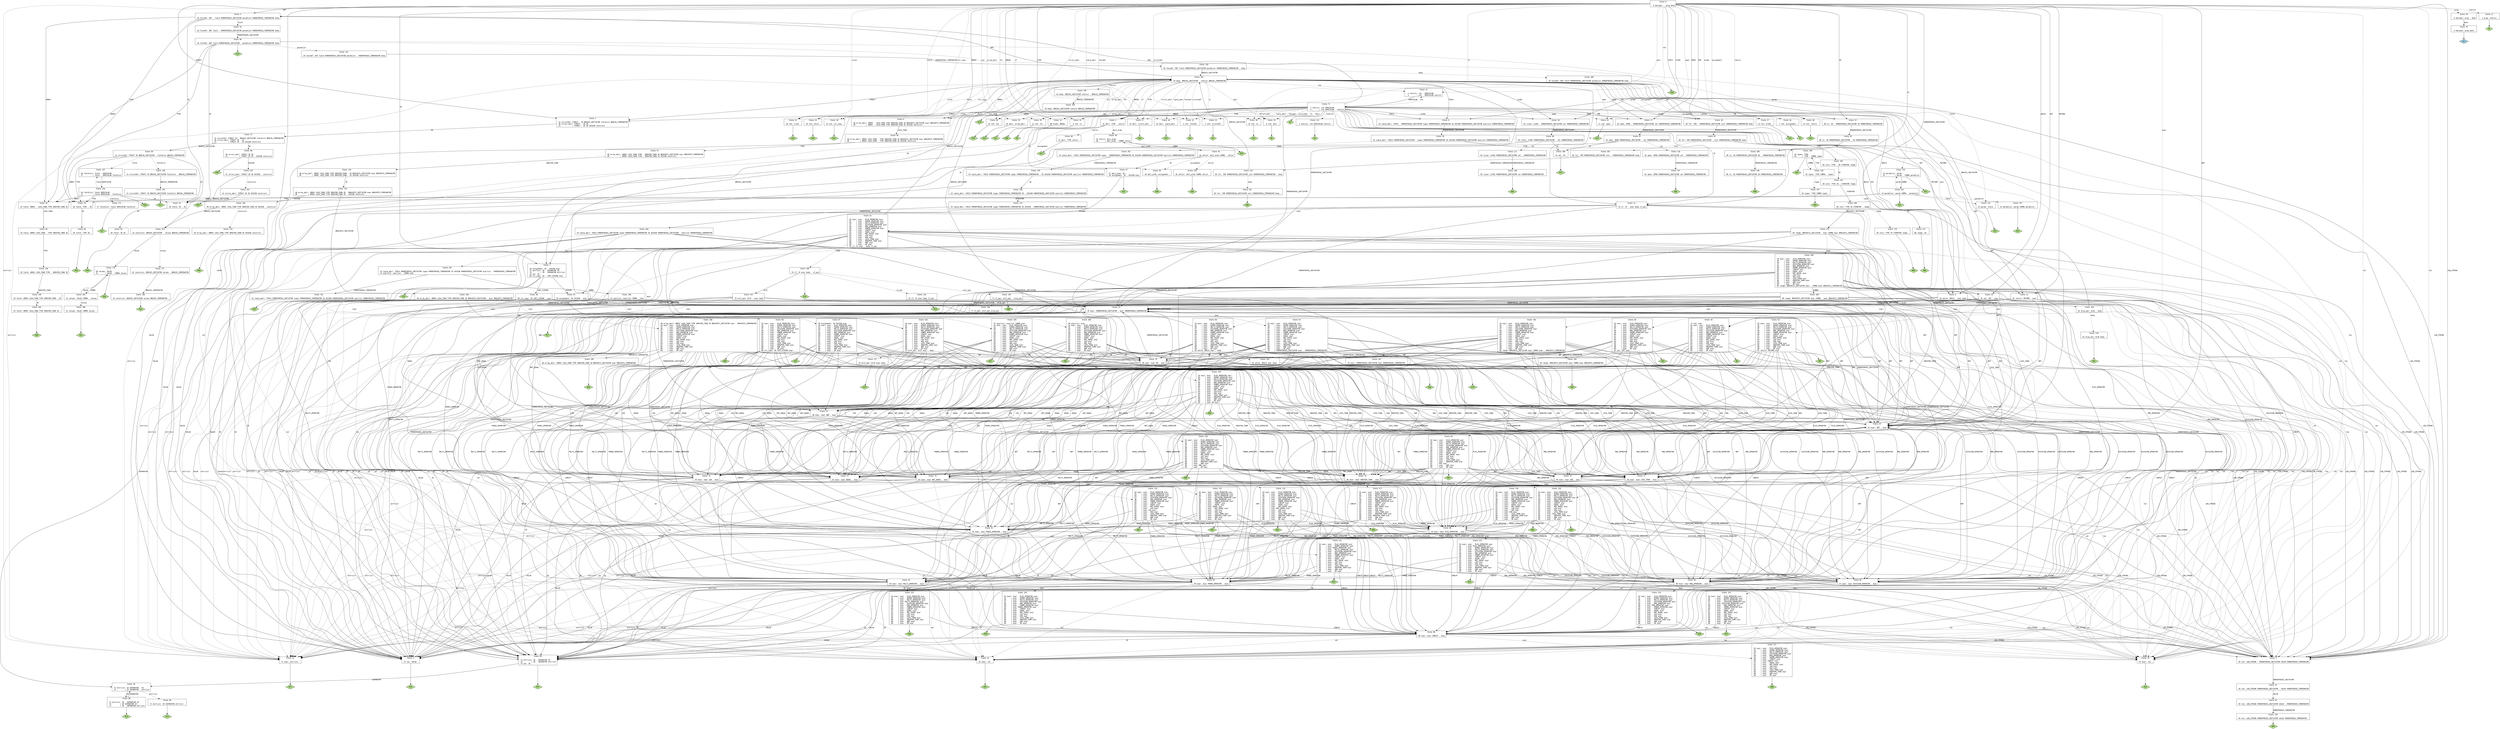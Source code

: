 // Generated by GNU Bison 3.5.1.
// Report bugs to <bug-bison@gnu.org>.
// Home page: <https://www.gnu.org/software/bison/>.

digraph "parser.y"
{
  node [fontname = courier, shape = box, colorscheme = paired6]
  edge [fontname = courier]

  0 [label="State 0\n\l  0 $accept: . prog $end\l"]
  0 -> 1 [style=solid label="ID"]
  0 -> 2 [style=solid label="TYPE"]
  0 -> 3 [style=solid label="VALUE"]
  0 -> 4 [style=solid label="LEN_STRING"]
  0 -> 5 [style=solid label="DEF"]
  0 -> 6 [style=solid label="ARRAY"]
  0 -> 7 [style=solid label="STRUCT"]
  0 -> 8 [style=solid label="TUPLE"]
  0 -> 9 [style=solid label="WHILE"]
  0 -> 10 [style=solid label="FOR"]
  0 -> 11 [style=solid label="IF"]
  0 -> 12 [style=solid label="BREAK"]
  0 -> 13 [style=solid label="RETURN"]
  0 -> 14 [style=solid label="PARENTHESES_INITIATOR"]
  0 -> 15 [style=solid label="IN"]
  0 -> 16 [style=solid label="OUT"]
  0 -> 17 [style=solid label="OPEN"]
  0 -> 18 [style=solid label="CLOSE"]
  0 -> 19 [style=solid label="NOT"]
  0 -> 20 [style=dashed label="prog"]
  0 -> 21 [style=dashed label="stmlist"]
  0 -> 22 [style=dashed label="stm"]
  0 -> 23 [style=dashed label="funcdef"]
  0 -> 24 [style=dashed label="structdef"]
  0 -> 25 [style=dashed label="decl"]
  0 -> 26 [style=dashed label="assignment"]
  0 -> 27 [style=dashed label="struct_decl"]
  0 -> 28 [style=dashed label="tuple_decl"]
  0 -> 29 [style=dashed label="array_decl"]
  0 -> 30 [style=dashed label="expr"]
  0 -> 31 [style=dashed label="attrlist"]
  0 -> 32 [style=dashed label="val"]
  0 -> 33 [style=dashed label="if"]
  0 -> 34 [style=dashed label="while"]
  0 -> 35 [style=dashed label="for"]
  0 -> 36 [style=dashed label="return"]
  0 -> 37 [style=dashed label="break"]
  0 -> 38 [style=dashed label="str_copy"]
  0 -> 39 [style=dashed label="in"]
  0 -> 40 [style=dashed label="out"]
  0 -> 41 [style=dashed label="open"]
  0 -> 42 [style=dashed label="close"]
  0 -> 43 [style=dashed label="len"]
  1 [label="State 1\n\l 39 assignment: ID . ASSIGN expr\l 72 attrlist: ID . SEPARATOR ID\l 73         | ID . SEPARATOR attrlist\l 74 val: ID .\l 89 str_copy: ID . COPY_STRING expr\l"]
  1 -> 44 [style=solid label="ASSIGN"]
  1 -> 45 [style=solid label="SEPARATOR"]
  1 -> 46 [style=solid label="COPY_STRING"]
  1 -> "1R74" [style=solid]
 "1R74" [label="R74", fillcolor=3, shape=diamond, style=filled]
  2 [label="State 2\n\l 31 decl: TYPE . idlist\l"]
  2 -> 47 [style=solid label="ID"]
  2 -> 48 [style=dashed label="idlist"]
  2 -> 49 [style=dashed label="decl_elem"]
  2 -> 50 [style=dashed label="assignment"]
  3 [label="State 3\n\l 75 val: VALUE .\l"]
  3 -> "3R75" [style=solid]
 "3R75" [label="R75", fillcolor=3, shape=diamond, style=filled]
  4 [label="State 4\n\l 94 len: LEN_STRING . PARENTHESES_INITIATOR VALUE PARENTHESES_TERMINATOR\l"]
  4 -> 51 [style=solid label="PARENTHESES_INITIATOR"]
  5 [label="State 5\n\l 20 funcdef: DEF . field PARENTHESES_INITIATOR paramlist PARENTHESES_TERMINATOR body\l"]
  5 -> 52 [style=solid label="ID"]
  5 -> 53 [style=solid label="TYPE"]
  5 -> 54 [style=solid label="ARRAY"]
  5 -> 55 [style=dashed label="field"]
  6 [label="State 6\n\l 48 array_decl: ARRAY . LESS_THAN TYPE GREATER_THAN ID BRACKETS_INITIATOR expr BRACKETS_TERMINATOR\l 49           | ARRAY . LESS_THAN TYPE GREATER_THAN ID ASSIGN construct\l"]
  6 -> 56 [style=solid label="LESS_THAN"]
  7 [label="State 7\n\l 21 structdef: STRUCT . ID BRACES_INITIATOR fieldlist BRACES_TERMINATOR\l 40 struct_decl: STRUCT . ID ID\l 41            | STRUCT . ID ID ASSIGN construct\l"]
  7 -> 57 [style=solid label="ID"]
  8 [label="State 8\n\l 43 tuple_decl: TUPLE . PARENTHESES_INITIATOR types PARENTHESES_TERMINATOR ID ASSIGN PARENTHESES_INITIATOR exprlist PARENTHESES_TERMINATOR\l"]
  8 -> 58 [style=solid label="PARENTHESES_INITIATOR"]
  9 [label="State 9\n\l 82 while: WHILE . expr body\l"]
  9 -> 59 [style=solid label="ID"]
  9 -> 3 [style=solid label="VALUE"]
  9 -> 4 [style=solid label="LEN_STRING"]
  9 -> 14 [style=solid label="PARENTHESES_INITIATOR"]
  9 -> 19 [style=solid label="NOT"]
  9 -> 60 [style=dashed label="expr"]
  9 -> 31 [style=dashed label="attrlist"]
  9 -> 32 [style=dashed label="val"]
  9 -> 43 [style=dashed label="len"]
  10 [label="State 10\n\l 83 for: FOR . PARENTHESES_INITIATOR init PARENTHESES_TERMINATOR body\l"]
  10 -> 61 [style=solid label="PARENTHESES_INITIATOR"]
  11 [label="State 11\n\l 76 if: IF . expr body if_opt\l"]
  11 -> 59 [style=solid label="ID"]
  11 -> 3 [style=solid label="VALUE"]
  11 -> 4 [style=solid label="LEN_STRING"]
  11 -> 14 [style=solid label="PARENTHESES_INITIATOR"]
  11 -> 19 [style=solid label="NOT"]
  11 -> 62 [style=dashed label="expr"]
  11 -> 31 [style=dashed label="attrlist"]
  11 -> 32 [style=dashed label="val"]
  11 -> 43 [style=dashed label="len"]
  12 [label="State 12\n\l 88 break: BREAK .\l"]
  12 -> "12R88" [style=solid]
 "12R88" [label="R88", fillcolor=3, shape=diamond, style=filled]
  13 [label="State 13\n\l 87 return: RETURN . expr\l"]
  13 -> 59 [style=solid label="ID"]
  13 -> 3 [style=solid label="VALUE"]
  13 -> 4 [style=solid label="LEN_STRING"]
  13 -> 14 [style=solid label="PARENTHESES_INITIATOR"]
  13 -> 19 [style=solid label="NOT"]
  13 -> 63 [style=dashed label="expr"]
  13 -> 31 [style=dashed label="attrlist"]
  13 -> 32 [style=dashed label="val"]
  13 -> 43 [style=dashed label="len"]
  14 [label="State 14\n\l 70 expr: PARENTHESES_INITIATOR . expr PARENTHESES_TERMINATOR\l"]
  14 -> 59 [style=solid label="ID"]
  14 -> 3 [style=solid label="VALUE"]
  14 -> 4 [style=solid label="LEN_STRING"]
  14 -> 14 [style=solid label="PARENTHESES_INITIATOR"]
  14 -> 19 [style=solid label="NOT"]
  14 -> 64 [style=dashed label="expr"]
  14 -> 31 [style=dashed label="attrlist"]
  14 -> 32 [style=dashed label="val"]
  14 -> 43 [style=dashed label="len"]
  15 [label="State 15\n\l 90 in: IN . PARENTHESES_INITIATOR ID PARENTHESES_TERMINATOR\l"]
  15 -> 65 [style=solid label="PARENTHESES_INITIATOR"]
  16 [label="State 16\n\l 91 out: OUT . expr\l"]
  16 -> 59 [style=solid label="ID"]
  16 -> 3 [style=solid label="VALUE"]
  16 -> 4 [style=solid label="LEN_STRING"]
  16 -> 14 [style=solid label="PARENTHESES_INITIATOR"]
  16 -> 19 [style=solid label="NOT"]
  16 -> 66 [style=dashed label="expr"]
  16 -> 31 [style=dashed label="attrlist"]
  16 -> 32 [style=dashed label="val"]
  16 -> 43 [style=dashed label="len"]
  17 [label="State 17\n\l 92 open: OPEN . PARENTHESES_INITIATOR val PARENTHESES_TERMINATOR\l"]
  17 -> 67 [style=solid label="PARENTHESES_INITIATOR"]
  18 [label="State 18\n\l 93 close: CLOSE . PARENTHESES_INITIATOR val PARENTHESES_TERMINATOR\l"]
  18 -> 68 [style=solid label="PARENTHESES_INITIATOR"]
  19 [label="State 19\n\l 67 expr: NOT . expr\l"]
  19 -> 59 [style=solid label="ID"]
  19 -> 3 [style=solid label="VALUE"]
  19 -> 4 [style=solid label="LEN_STRING"]
  19 -> 14 [style=solid label="PARENTHESES_INITIATOR"]
  19 -> 19 [style=solid label="NOT"]
  19 -> 69 [style=dashed label="expr"]
  19 -> 31 [style=dashed label="attrlist"]
  19 -> 32 [style=dashed label="val"]
  19 -> 43 [style=dashed label="len"]
  20 [label="State 20\n\l  0 $accept: prog . $end\l"]
  20 -> 70 [style=solid label="$end"]
  21 [label="State 21\n\l  1 prog: stmlist .\l"]
  21 -> "21R1" [style=solid]
 "21R1" [label="R1", fillcolor=3, shape=diamond, style=filled]
  22 [label="State 22\n\l  2 stmlist: stm . SEMICOLON\l  3        | stm . SEMICOLON stmlist\l"]
  22 -> 71 [style=solid label="SEMICOLON"]
  23 [label="State 23\n\l  4 stm: funcdef .\l"]
  23 -> "23R4" [style=solid]
 "23R4" [label="R4", fillcolor=3, shape=diamond, style=filled]
  24 [label="State 24\n\l  5 stm: structdef .\l"]
  24 -> "24R5" [style=solid]
 "24R5" [label="R5", fillcolor=3, shape=diamond, style=filled]
  25 [label="State 25\n\l  6 stm: decl .\l"]
  25 -> "25R6" [style=solid]
 "25R6" [label="R6", fillcolor=3, shape=diamond, style=filled]
  26 [label="State 26\n\l  7 stm: assignment .\l"]
  26 -> "26R7" [style=solid]
 "26R7" [label="R7", fillcolor=3, shape=diamond, style=filled]
  27 [label="State 27\n\l 32 decl: struct_decl .\l"]
  27 -> "27R32" [style=solid]
 "27R32" [label="R32", fillcolor=3, shape=diamond, style=filled]
  28 [label="State 28\n\l 33 decl: tuple_decl .\l"]
  28 -> "28R33" [style=solid]
 "28R33" [label="R33", fillcolor=3, shape=diamond, style=filled]
  29 [label="State 29\n\l 34 decl: array_decl .\l"]
  29 -> "29R34" [style=solid]
 "29R34" [label="R34", fillcolor=3, shape=diamond, style=filled]
  30 [label="State 30\n\l  8 stm: expr .\l 54 expr: expr . PLUS_OPERATOR expr\l 55     | expr . MINUS_OPERATOR expr\l 56     | expr . MULTI_OPERATOR expr\l 57     | expr . DIVISION_OPERATOR expr\l 58     | expr . MOD_OPERATOR expr\l 59     | expr . POWER_OPERATOR expr\l 60     | expr . CONCAT expr\l 61     | expr . EQUAL expr\l 62     | expr . NOT_EQUAL expr\l 63     | expr . LEQ expr\l 64     | expr . GEQ expr\l 65     | expr . LESS_THAN expr\l 66     | expr . GREATER_THAN expr\l 68     | expr . AND expr\l 69     | expr . OR expr\l"]
  30 -> 72 [style=solid label="EQUAL"]
  30 -> 73 [style=solid label="NOT_EQUAL"]
  30 -> 74 [style=solid label="LEQ"]
  30 -> 75 [style=solid label="GEQ"]
  30 -> 76 [style=solid label="GREATER_THAN"]
  30 -> 77 [style=solid label="LESS_THAN"]
  30 -> 78 [style=solid label="AND"]
  30 -> 79 [style=solid label="OR"]
  30 -> 80 [style=solid label="PLUS_OPERATOR"]
  30 -> 81 [style=solid label="MINUS_OPERATOR"]
  30 -> 82 [style=solid label="MULTI_OPERATOR"]
  30 -> 83 [style=solid label="DIVISION_OPERATOR"]
  30 -> 84 [style=solid label="MOD_OPERATOR"]
  30 -> 85 [style=solid label="POWER_OPERATOR"]
  30 -> 86 [style=solid label="CONCAT"]
  30 -> "30R8" [style=solid]
 "30R8" [label="R8", fillcolor=3, shape=diamond, style=filled]
  31 [label="State 31\n\l 71 expr: attrlist .\l"]
  31 -> "31R71" [style=solid]
 "31R71" [label="R71", fillcolor=3, shape=diamond, style=filled]
  32 [label="State 32\n\l 52 expr: val .\l"]
  32 -> "32R52" [style=solid]
 "32R52" [label="R52", fillcolor=3, shape=diamond, style=filled]
  33 [label="State 33\n\l  9 stm: if .\l"]
  33 -> "33R9" [style=solid]
 "33R9" [label="R9", fillcolor=3, shape=diamond, style=filled]
  34 [label="State 34\n\l 10 stm: while .\l"]
  34 -> "34R10" [style=solid]
 "34R10" [label="R10", fillcolor=3, shape=diamond, style=filled]
  35 [label="State 35\n\l 11 stm: for .\l"]
  35 -> "35R11" [style=solid]
 "35R11" [label="R11", fillcolor=3, shape=diamond, style=filled]
  36 [label="State 36\n\l 13 stm: return .\l"]
  36 -> "36R13" [style=solid]
 "36R13" [label="R13", fillcolor=3, shape=diamond, style=filled]
  37 [label="State 37\n\l 12 stm: break .\l"]
  37 -> "37R12" [style=solid]
 "37R12" [label="R12", fillcolor=3, shape=diamond, style=filled]
  38 [label="State 38\n\l 14 stm: str_copy .\l"]
  38 -> "38R14" [style=solid]
 "38R14" [label="R14", fillcolor=3, shape=diamond, style=filled]
  39 [label="State 39\n\l 15 stm: in .\l"]
  39 -> "39R15" [style=solid]
 "39R15" [label="R15", fillcolor=3, shape=diamond, style=filled]
  40 [label="State 40\n\l 16 stm: out .\l"]
  40 -> "40R16" [style=solid]
 "40R16" [label="R16", fillcolor=3, shape=diamond, style=filled]
  41 [label="State 41\n\l 17 stm: open .\l"]
  41 -> "41R17" [style=solid]
 "41R17" [label="R17", fillcolor=3, shape=diamond, style=filled]
  42 [label="State 42\n\l 18 stm: close .\l"]
  42 -> "42R18" [style=solid]
 "42R18" [label="R18", fillcolor=3, shape=diamond, style=filled]
  43 [label="State 43\n\l 53 expr: len .\l"]
  43 -> "43R53" [style=solid]
 "43R53" [label="R53", fillcolor=3, shape=diamond, style=filled]
  44 [label="State 44\n\l 39 assignment: ID ASSIGN . expr\l"]
  44 -> 59 [style=solid label="ID"]
  44 -> 3 [style=solid label="VALUE"]
  44 -> 4 [style=solid label="LEN_STRING"]
  44 -> 14 [style=solid label="PARENTHESES_INITIATOR"]
  44 -> 19 [style=solid label="NOT"]
  44 -> 87 [style=dashed label="expr"]
  44 -> 31 [style=dashed label="attrlist"]
  44 -> 32 [style=dashed label="val"]
  44 -> 43 [style=dashed label="len"]
  45 [label="State 45\n\l 72 attrlist: ID SEPARATOR . ID\l 73         | ID SEPARATOR . attrlist\l"]
  45 -> 88 [style=solid label="ID"]
  45 -> 89 [style=dashed label="attrlist"]
  46 [label="State 46\n\l 89 str_copy: ID COPY_STRING . expr\l"]
  46 -> 59 [style=solid label="ID"]
  46 -> 3 [style=solid label="VALUE"]
  46 -> 4 [style=solid label="LEN_STRING"]
  46 -> 14 [style=solid label="PARENTHESES_INITIATOR"]
  46 -> 19 [style=solid label="NOT"]
  46 -> 90 [style=dashed label="expr"]
  46 -> 31 [style=dashed label="attrlist"]
  46 -> 32 [style=dashed label="val"]
  46 -> 43 [style=dashed label="len"]
  47 [label="State 47\n\l 37 decl_elem: ID .\l 39 assignment: ID . ASSIGN expr\l"]
  47 -> 44 [style=solid label="ASSIGN"]
  47 -> "47R37" [style=solid]
 "47R37" [label="R37", fillcolor=3, shape=diamond, style=filled]
  48 [label="State 48\n\l 31 decl: TYPE idlist .\l"]
  48 -> "48R31" [style=solid]
 "48R31" [label="R31", fillcolor=3, shape=diamond, style=filled]
  49 [label="State 49\n\l 35 idlist: decl_elem .\l 36       | decl_elem . COMMA idlist\l"]
  49 -> 91 [style=solid label="COMMA"]
  49 -> "49R35" [style=solid]
 "49R35" [label="R35", fillcolor=3, shape=diamond, style=filled]
  50 [label="State 50\n\l 38 decl_elem: assignment .\l"]
  50 -> "50R38" [style=solid]
 "50R38" [label="R38", fillcolor=3, shape=diamond, style=filled]
  51 [label="State 51\n\l 94 len: LEN_STRING PARENTHESES_INITIATOR . VALUE PARENTHESES_TERMINATOR\l"]
  51 -> 92 [style=solid label="VALUE"]
  52 [label="State 52\n\l 30 field: ID . ID\l"]
  52 -> 93 [style=solid label="ID"]
  53 [label="State 53\n\l 28 field: TYPE . ID\l"]
  53 -> 94 [style=solid label="ID"]
  54 [label="State 54\n\l 29 field: ARRAY . LESS_THAN TYPE GREATER_THAN ID\l"]
  54 -> 95 [style=solid label="LESS_THAN"]
  55 [label="State 55\n\l 20 funcdef: DEF field . PARENTHESES_INITIATOR paramlist PARENTHESES_TERMINATOR body\l"]
  55 -> 96 [style=solid label="PARENTHESES_INITIATOR"]
  56 [label="State 56\n\l 48 array_decl: ARRAY LESS_THAN . TYPE GREATER_THAN ID BRACKETS_INITIATOR expr BRACKETS_TERMINATOR\l 49           | ARRAY LESS_THAN . TYPE GREATER_THAN ID ASSIGN construct\l"]
  56 -> 97 [style=solid label="TYPE"]
  57 [label="State 57\n\l 21 structdef: STRUCT ID . BRACES_INITIATOR fieldlist BRACES_TERMINATOR\l 40 struct_decl: STRUCT ID . ID\l 41            | STRUCT ID . ID ASSIGN construct\l"]
  57 -> 98 [style=solid label="ID"]
  57 -> 99 [style=solid label="BRACES_INITIATOR"]
  58 [label="State 58\n\l 43 tuple_decl: TUPLE PARENTHESES_INITIATOR . types PARENTHESES_TERMINATOR ID ASSIGN PARENTHESES_INITIATOR exprlist PARENTHESES_TERMINATOR\l"]
  58 -> 100 [style=solid label="TYPE"]
  58 -> 101 [style=dashed label="types"]
  59 [label="State 59\n\l 72 attrlist: ID . SEPARATOR ID\l 73         | ID . SEPARATOR attrlist\l 74 val: ID .\l"]
  59 -> 45 [style=solid label="SEPARATOR"]
  59 -> "59R74" [style=solid]
 "59R74" [label="R74", fillcolor=3, shape=diamond, style=filled]
  60 [label="State 60\n\l 54 expr: expr . PLUS_OPERATOR expr\l 55     | expr . MINUS_OPERATOR expr\l 56     | expr . MULTI_OPERATOR expr\l 57     | expr . DIVISION_OPERATOR expr\l 58     | expr . MOD_OPERATOR expr\l 59     | expr . POWER_OPERATOR expr\l 60     | expr . CONCAT expr\l 61     | expr . EQUAL expr\l 62     | expr . NOT_EQUAL expr\l 63     | expr . LEQ expr\l 64     | expr . GEQ expr\l 65     | expr . LESS_THAN expr\l 66     | expr . GREATER_THAN expr\l 68     | expr . AND expr\l 69     | expr . OR expr\l 82 while: WHILE expr . body\l"]
  60 -> 102 [style=solid label="BRACES_INITIATOR"]
  60 -> 72 [style=solid label="EQUAL"]
  60 -> 73 [style=solid label="NOT_EQUAL"]
  60 -> 74 [style=solid label="LEQ"]
  60 -> 75 [style=solid label="GEQ"]
  60 -> 76 [style=solid label="GREATER_THAN"]
  60 -> 77 [style=solid label="LESS_THAN"]
  60 -> 78 [style=solid label="AND"]
  60 -> 79 [style=solid label="OR"]
  60 -> 80 [style=solid label="PLUS_OPERATOR"]
  60 -> 81 [style=solid label="MINUS_OPERATOR"]
  60 -> 82 [style=solid label="MULTI_OPERATOR"]
  60 -> 83 [style=solid label="DIVISION_OPERATOR"]
  60 -> 84 [style=solid label="MOD_OPERATOR"]
  60 -> 85 [style=solid label="POWER_OPERATOR"]
  60 -> 86 [style=solid label="CONCAT"]
  60 -> 103 [style=dashed label="body"]
  61 [label="State 61\n\l 83 for: FOR PARENTHESES_INITIATOR . init PARENTHESES_TERMINATOR body\l"]
  61 -> 104 [style=solid label="TYPE"]
  61 -> 105 [style=dashed label="init"]
  62 [label="State 62\n\l 54 expr: expr . PLUS_OPERATOR expr\l 55     | expr . MINUS_OPERATOR expr\l 56     | expr . MULTI_OPERATOR expr\l 57     | expr . DIVISION_OPERATOR expr\l 58     | expr . MOD_OPERATOR expr\l 59     | expr . POWER_OPERATOR expr\l 60     | expr . CONCAT expr\l 61     | expr . EQUAL expr\l 62     | expr . NOT_EQUAL expr\l 63     | expr . LEQ expr\l 64     | expr . GEQ expr\l 65     | expr . LESS_THAN expr\l 66     | expr . GREATER_THAN expr\l 68     | expr . AND expr\l 69     | expr . OR expr\l 76 if: IF expr . body if_opt\l"]
  62 -> 102 [style=solid label="BRACES_INITIATOR"]
  62 -> 72 [style=solid label="EQUAL"]
  62 -> 73 [style=solid label="NOT_EQUAL"]
  62 -> 74 [style=solid label="LEQ"]
  62 -> 75 [style=solid label="GEQ"]
  62 -> 76 [style=solid label="GREATER_THAN"]
  62 -> 77 [style=solid label="LESS_THAN"]
  62 -> 78 [style=solid label="AND"]
  62 -> 79 [style=solid label="OR"]
  62 -> 80 [style=solid label="PLUS_OPERATOR"]
  62 -> 81 [style=solid label="MINUS_OPERATOR"]
  62 -> 82 [style=solid label="MULTI_OPERATOR"]
  62 -> 83 [style=solid label="DIVISION_OPERATOR"]
  62 -> 84 [style=solid label="MOD_OPERATOR"]
  62 -> 85 [style=solid label="POWER_OPERATOR"]
  62 -> 86 [style=solid label="CONCAT"]
  62 -> 106 [style=dashed label="body"]
  63 [label="State 63\n\l 54 expr: expr . PLUS_OPERATOR expr\l 55     | expr . MINUS_OPERATOR expr\l 56     | expr . MULTI_OPERATOR expr\l 57     | expr . DIVISION_OPERATOR expr\l 58     | expr . MOD_OPERATOR expr\l 59     | expr . POWER_OPERATOR expr\l 60     | expr . CONCAT expr\l 61     | expr . EQUAL expr\l 62     | expr . NOT_EQUAL expr\l 63     | expr . LEQ expr\l 64     | expr . GEQ expr\l 65     | expr . LESS_THAN expr\l 66     | expr . GREATER_THAN expr\l 68     | expr . AND expr\l 69     | expr . OR expr\l 87 return: RETURN expr .\l"]
  63 -> 72 [style=solid label="EQUAL"]
  63 -> 73 [style=solid label="NOT_EQUAL"]
  63 -> 74 [style=solid label="LEQ"]
  63 -> 75 [style=solid label="GEQ"]
  63 -> 76 [style=solid label="GREATER_THAN"]
  63 -> 77 [style=solid label="LESS_THAN"]
  63 -> 78 [style=solid label="AND"]
  63 -> 79 [style=solid label="OR"]
  63 -> 80 [style=solid label="PLUS_OPERATOR"]
  63 -> 81 [style=solid label="MINUS_OPERATOR"]
  63 -> 82 [style=solid label="MULTI_OPERATOR"]
  63 -> 83 [style=solid label="DIVISION_OPERATOR"]
  63 -> 84 [style=solid label="MOD_OPERATOR"]
  63 -> 85 [style=solid label="POWER_OPERATOR"]
  63 -> 86 [style=solid label="CONCAT"]
  63 -> "63R87" [style=solid]
 "63R87" [label="R87", fillcolor=3, shape=diamond, style=filled]
  64 [label="State 64\n\l 54 expr: expr . PLUS_OPERATOR expr\l 55     | expr . MINUS_OPERATOR expr\l 56     | expr . MULTI_OPERATOR expr\l 57     | expr . DIVISION_OPERATOR expr\l 58     | expr . MOD_OPERATOR expr\l 59     | expr . POWER_OPERATOR expr\l 60     | expr . CONCAT expr\l 61     | expr . EQUAL expr\l 62     | expr . NOT_EQUAL expr\l 63     | expr . LEQ expr\l 64     | expr . GEQ expr\l 65     | expr . LESS_THAN expr\l 66     | expr . GREATER_THAN expr\l 68     | expr . AND expr\l 69     | expr . OR expr\l 70     | PARENTHESES_INITIATOR expr . PARENTHESES_TERMINATOR\l"]
  64 -> 107 [style=solid label="PARENTHESES_TERMINATOR"]
  64 -> 72 [style=solid label="EQUAL"]
  64 -> 73 [style=solid label="NOT_EQUAL"]
  64 -> 74 [style=solid label="LEQ"]
  64 -> 75 [style=solid label="GEQ"]
  64 -> 76 [style=solid label="GREATER_THAN"]
  64 -> 77 [style=solid label="LESS_THAN"]
  64 -> 78 [style=solid label="AND"]
  64 -> 79 [style=solid label="OR"]
  64 -> 80 [style=solid label="PLUS_OPERATOR"]
  64 -> 81 [style=solid label="MINUS_OPERATOR"]
  64 -> 82 [style=solid label="MULTI_OPERATOR"]
  64 -> 83 [style=solid label="DIVISION_OPERATOR"]
  64 -> 84 [style=solid label="MOD_OPERATOR"]
  64 -> 85 [style=solid label="POWER_OPERATOR"]
  64 -> 86 [style=solid label="CONCAT"]
  65 [label="State 65\n\l 90 in: IN PARENTHESES_INITIATOR . ID PARENTHESES_TERMINATOR\l"]
  65 -> 108 [style=solid label="ID"]
  66 [label="State 66\n\l 54 expr: expr . PLUS_OPERATOR expr\l 55     | expr . MINUS_OPERATOR expr\l 56     | expr . MULTI_OPERATOR expr\l 57     | expr . DIVISION_OPERATOR expr\l 58     | expr . MOD_OPERATOR expr\l 59     | expr . POWER_OPERATOR expr\l 60     | expr . CONCAT expr\l 61     | expr . EQUAL expr\l 62     | expr . NOT_EQUAL expr\l 63     | expr . LEQ expr\l 64     | expr . GEQ expr\l 65     | expr . LESS_THAN expr\l 66     | expr . GREATER_THAN expr\l 68     | expr . AND expr\l 69     | expr . OR expr\l 91 out: OUT expr .\l"]
  66 -> 72 [style=solid label="EQUAL"]
  66 -> 73 [style=solid label="NOT_EQUAL"]
  66 -> 74 [style=solid label="LEQ"]
  66 -> 75 [style=solid label="GEQ"]
  66 -> 76 [style=solid label="GREATER_THAN"]
  66 -> 77 [style=solid label="LESS_THAN"]
  66 -> 78 [style=solid label="AND"]
  66 -> 79 [style=solid label="OR"]
  66 -> 80 [style=solid label="PLUS_OPERATOR"]
  66 -> 81 [style=solid label="MINUS_OPERATOR"]
  66 -> 82 [style=solid label="MULTI_OPERATOR"]
  66 -> 83 [style=solid label="DIVISION_OPERATOR"]
  66 -> 84 [style=solid label="MOD_OPERATOR"]
  66 -> 85 [style=solid label="POWER_OPERATOR"]
  66 -> 86 [style=solid label="CONCAT"]
  66 -> "66R91" [style=solid]
 "66R91" [label="R91", fillcolor=3, shape=diamond, style=filled]
  67 [label="State 67\n\l 92 open: OPEN PARENTHESES_INITIATOR . val PARENTHESES_TERMINATOR\l"]
  67 -> 109 [style=solid label="ID"]
  67 -> 3 [style=solid label="VALUE"]
  67 -> 110 [style=dashed label="val"]
  68 [label="State 68\n\l 93 close: CLOSE PARENTHESES_INITIATOR . val PARENTHESES_TERMINATOR\l"]
  68 -> 109 [style=solid label="ID"]
  68 -> 3 [style=solid label="VALUE"]
  68 -> 111 [style=dashed label="val"]
  69 [label="State 69\n\l 54 expr: expr . PLUS_OPERATOR expr\l 55     | expr . MINUS_OPERATOR expr\l 56     | expr . MULTI_OPERATOR expr\l 57     | expr . DIVISION_OPERATOR expr\l 58     | expr . MOD_OPERATOR expr\l 59     | expr . POWER_OPERATOR expr\l 60     | expr . CONCAT expr\l 61     | expr . EQUAL expr\l 62     | expr . NOT_EQUAL expr\l 63     | expr . LEQ expr\l 64     | expr . GEQ expr\l 65     | expr . LESS_THAN expr\l 66     | expr . GREATER_THAN expr\l 67     | NOT expr .\l 68     | expr . AND expr\l 69     | expr . OR expr\l"]
  69 -> 72 [style=solid label="EQUAL"]
  69 -> 73 [style=solid label="NOT_EQUAL"]
  69 -> 74 [style=solid label="LEQ"]
  69 -> 75 [style=solid label="GEQ"]
  69 -> 76 [style=solid label="GREATER_THAN"]
  69 -> 77 [style=solid label="LESS_THAN"]
  69 -> 80 [style=solid label="PLUS_OPERATOR"]
  69 -> 81 [style=solid label="MINUS_OPERATOR"]
  69 -> 82 [style=solid label="MULTI_OPERATOR"]
  69 -> 83 [style=solid label="DIVISION_OPERATOR"]
  69 -> 84 [style=solid label="MOD_OPERATOR"]
  69 -> 85 [style=solid label="POWER_OPERATOR"]
  69 -> 86 [style=solid label="CONCAT"]
  69 -> "69R67" [style=solid]
 "69R67" [label="R67", fillcolor=3, shape=diamond, style=filled]
  70 [label="State 70\n\l  0 $accept: prog $end .\l"]
  70 -> "70R0" [style=solid]
 "70R0" [label="Acc", fillcolor=1, shape=diamond, style=filled]
  71 [label="State 71\n\l  2 stmlist: stm SEMICOLON .\l  3        | stm SEMICOLON . stmlist\l"]
  71 -> 1 [style=solid label="ID"]
  71 -> 2 [style=solid label="TYPE"]
  71 -> 3 [style=solid label="VALUE"]
  71 -> 4 [style=solid label="LEN_STRING"]
  71 -> 5 [style=solid label="DEF"]
  71 -> 6 [style=solid label="ARRAY"]
  71 -> 7 [style=solid label="STRUCT"]
  71 -> 8 [style=solid label="TUPLE"]
  71 -> 9 [style=solid label="WHILE"]
  71 -> 10 [style=solid label="FOR"]
  71 -> 11 [style=solid label="IF"]
  71 -> 12 [style=solid label="BREAK"]
  71 -> 13 [style=solid label="RETURN"]
  71 -> 14 [style=solid label="PARENTHESES_INITIATOR"]
  71 -> 15 [style=solid label="IN"]
  71 -> 16 [style=solid label="OUT"]
  71 -> 17 [style=solid label="OPEN"]
  71 -> 18 [style=solid label="CLOSE"]
  71 -> 19 [style=solid label="NOT"]
  71 -> 112 [style=dashed label="stmlist"]
  71 -> 22 [style=dashed label="stm"]
  71 -> 23 [style=dashed label="funcdef"]
  71 -> 24 [style=dashed label="structdef"]
  71 -> 25 [style=dashed label="decl"]
  71 -> 26 [style=dashed label="assignment"]
  71 -> 27 [style=dashed label="struct_decl"]
  71 -> 28 [style=dashed label="tuple_decl"]
  71 -> 29 [style=dashed label="array_decl"]
  71 -> 30 [style=dashed label="expr"]
  71 -> 31 [style=dashed label="attrlist"]
  71 -> 32 [style=dashed label="val"]
  71 -> 33 [style=dashed label="if"]
  71 -> 34 [style=dashed label="while"]
  71 -> 35 [style=dashed label="for"]
  71 -> 36 [style=dashed label="return"]
  71 -> 37 [style=dashed label="break"]
  71 -> 38 [style=dashed label="str_copy"]
  71 -> 39 [style=dashed label="in"]
  71 -> 40 [style=dashed label="out"]
  71 -> 41 [style=dashed label="open"]
  71 -> 42 [style=dashed label="close"]
  71 -> 43 [style=dashed label="len"]
  71 -> "71R2" [style=solid]
 "71R2" [label="R2", fillcolor=3, shape=diamond, style=filled]
  72 [label="State 72\n\l 61 expr: expr EQUAL . expr\l"]
  72 -> 59 [style=solid label="ID"]
  72 -> 3 [style=solid label="VALUE"]
  72 -> 4 [style=solid label="LEN_STRING"]
  72 -> 14 [style=solid label="PARENTHESES_INITIATOR"]
  72 -> 19 [style=solid label="NOT"]
  72 -> 113 [style=dashed label="expr"]
  72 -> 31 [style=dashed label="attrlist"]
  72 -> 32 [style=dashed label="val"]
  72 -> 43 [style=dashed label="len"]
  73 [label="State 73\n\l 62 expr: expr NOT_EQUAL . expr\l"]
  73 -> 59 [style=solid label="ID"]
  73 -> 3 [style=solid label="VALUE"]
  73 -> 4 [style=solid label="LEN_STRING"]
  73 -> 14 [style=solid label="PARENTHESES_INITIATOR"]
  73 -> 19 [style=solid label="NOT"]
  73 -> 114 [style=dashed label="expr"]
  73 -> 31 [style=dashed label="attrlist"]
  73 -> 32 [style=dashed label="val"]
  73 -> 43 [style=dashed label="len"]
  74 [label="State 74\n\l 63 expr: expr LEQ . expr\l"]
  74 -> 59 [style=solid label="ID"]
  74 -> 3 [style=solid label="VALUE"]
  74 -> 4 [style=solid label="LEN_STRING"]
  74 -> 14 [style=solid label="PARENTHESES_INITIATOR"]
  74 -> 19 [style=solid label="NOT"]
  74 -> 115 [style=dashed label="expr"]
  74 -> 31 [style=dashed label="attrlist"]
  74 -> 32 [style=dashed label="val"]
  74 -> 43 [style=dashed label="len"]
  75 [label="State 75\n\l 64 expr: expr GEQ . expr\l"]
  75 -> 59 [style=solid label="ID"]
  75 -> 3 [style=solid label="VALUE"]
  75 -> 4 [style=solid label="LEN_STRING"]
  75 -> 14 [style=solid label="PARENTHESES_INITIATOR"]
  75 -> 19 [style=solid label="NOT"]
  75 -> 116 [style=dashed label="expr"]
  75 -> 31 [style=dashed label="attrlist"]
  75 -> 32 [style=dashed label="val"]
  75 -> 43 [style=dashed label="len"]
  76 [label="State 76\n\l 66 expr: expr GREATER_THAN . expr\l"]
  76 -> 59 [style=solid label="ID"]
  76 -> 3 [style=solid label="VALUE"]
  76 -> 4 [style=solid label="LEN_STRING"]
  76 -> 14 [style=solid label="PARENTHESES_INITIATOR"]
  76 -> 19 [style=solid label="NOT"]
  76 -> 117 [style=dashed label="expr"]
  76 -> 31 [style=dashed label="attrlist"]
  76 -> 32 [style=dashed label="val"]
  76 -> 43 [style=dashed label="len"]
  77 [label="State 77\n\l 65 expr: expr LESS_THAN . expr\l"]
  77 -> 59 [style=solid label="ID"]
  77 -> 3 [style=solid label="VALUE"]
  77 -> 4 [style=solid label="LEN_STRING"]
  77 -> 14 [style=solid label="PARENTHESES_INITIATOR"]
  77 -> 19 [style=solid label="NOT"]
  77 -> 118 [style=dashed label="expr"]
  77 -> 31 [style=dashed label="attrlist"]
  77 -> 32 [style=dashed label="val"]
  77 -> 43 [style=dashed label="len"]
  78 [label="State 78\n\l 68 expr: expr AND . expr\l"]
  78 -> 59 [style=solid label="ID"]
  78 -> 3 [style=solid label="VALUE"]
  78 -> 4 [style=solid label="LEN_STRING"]
  78 -> 14 [style=solid label="PARENTHESES_INITIATOR"]
  78 -> 19 [style=solid label="NOT"]
  78 -> 119 [style=dashed label="expr"]
  78 -> 31 [style=dashed label="attrlist"]
  78 -> 32 [style=dashed label="val"]
  78 -> 43 [style=dashed label="len"]
  79 [label="State 79\n\l 69 expr: expr OR . expr\l"]
  79 -> 59 [style=solid label="ID"]
  79 -> 3 [style=solid label="VALUE"]
  79 -> 4 [style=solid label="LEN_STRING"]
  79 -> 14 [style=solid label="PARENTHESES_INITIATOR"]
  79 -> 19 [style=solid label="NOT"]
  79 -> 120 [style=dashed label="expr"]
  79 -> 31 [style=dashed label="attrlist"]
  79 -> 32 [style=dashed label="val"]
  79 -> 43 [style=dashed label="len"]
  80 [label="State 80\n\l 54 expr: expr PLUS_OPERATOR . expr\l"]
  80 -> 59 [style=solid label="ID"]
  80 -> 3 [style=solid label="VALUE"]
  80 -> 4 [style=solid label="LEN_STRING"]
  80 -> 14 [style=solid label="PARENTHESES_INITIATOR"]
  80 -> 19 [style=solid label="NOT"]
  80 -> 121 [style=dashed label="expr"]
  80 -> 31 [style=dashed label="attrlist"]
  80 -> 32 [style=dashed label="val"]
  80 -> 43 [style=dashed label="len"]
  81 [label="State 81\n\l 55 expr: expr MINUS_OPERATOR . expr\l"]
  81 -> 59 [style=solid label="ID"]
  81 -> 3 [style=solid label="VALUE"]
  81 -> 4 [style=solid label="LEN_STRING"]
  81 -> 14 [style=solid label="PARENTHESES_INITIATOR"]
  81 -> 19 [style=solid label="NOT"]
  81 -> 122 [style=dashed label="expr"]
  81 -> 31 [style=dashed label="attrlist"]
  81 -> 32 [style=dashed label="val"]
  81 -> 43 [style=dashed label="len"]
  82 [label="State 82\n\l 56 expr: expr MULTI_OPERATOR . expr\l"]
  82 -> 59 [style=solid label="ID"]
  82 -> 3 [style=solid label="VALUE"]
  82 -> 4 [style=solid label="LEN_STRING"]
  82 -> 14 [style=solid label="PARENTHESES_INITIATOR"]
  82 -> 19 [style=solid label="NOT"]
  82 -> 123 [style=dashed label="expr"]
  82 -> 31 [style=dashed label="attrlist"]
  82 -> 32 [style=dashed label="val"]
  82 -> 43 [style=dashed label="len"]
  83 [label="State 83\n\l 57 expr: expr DIVISION_OPERATOR . expr\l"]
  83 -> 59 [style=solid label="ID"]
  83 -> 3 [style=solid label="VALUE"]
  83 -> 4 [style=solid label="LEN_STRING"]
  83 -> 14 [style=solid label="PARENTHESES_INITIATOR"]
  83 -> 19 [style=solid label="NOT"]
  83 -> 124 [style=dashed label="expr"]
  83 -> 31 [style=dashed label="attrlist"]
  83 -> 32 [style=dashed label="val"]
  83 -> 43 [style=dashed label="len"]
  84 [label="State 84\n\l 58 expr: expr MOD_OPERATOR . expr\l"]
  84 -> 59 [style=solid label="ID"]
  84 -> 3 [style=solid label="VALUE"]
  84 -> 4 [style=solid label="LEN_STRING"]
  84 -> 14 [style=solid label="PARENTHESES_INITIATOR"]
  84 -> 19 [style=solid label="NOT"]
  84 -> 125 [style=dashed label="expr"]
  84 -> 31 [style=dashed label="attrlist"]
  84 -> 32 [style=dashed label="val"]
  84 -> 43 [style=dashed label="len"]
  85 [label="State 85\n\l 59 expr: expr POWER_OPERATOR . expr\l"]
  85 -> 59 [style=solid label="ID"]
  85 -> 3 [style=solid label="VALUE"]
  85 -> 4 [style=solid label="LEN_STRING"]
  85 -> 14 [style=solid label="PARENTHESES_INITIATOR"]
  85 -> 19 [style=solid label="NOT"]
  85 -> 126 [style=dashed label="expr"]
  85 -> 31 [style=dashed label="attrlist"]
  85 -> 32 [style=dashed label="val"]
  85 -> 43 [style=dashed label="len"]
  86 [label="State 86\n\l 60 expr: expr CONCAT . expr\l"]
  86 -> 59 [style=solid label="ID"]
  86 -> 3 [style=solid label="VALUE"]
  86 -> 4 [style=solid label="LEN_STRING"]
  86 -> 14 [style=solid label="PARENTHESES_INITIATOR"]
  86 -> 19 [style=solid label="NOT"]
  86 -> 127 [style=dashed label="expr"]
  86 -> 31 [style=dashed label="attrlist"]
  86 -> 32 [style=dashed label="val"]
  86 -> 43 [style=dashed label="len"]
  87 [label="State 87\n\l 39 assignment: ID ASSIGN expr .\l 54 expr: expr . PLUS_OPERATOR expr\l 55     | expr . MINUS_OPERATOR expr\l 56     | expr . MULTI_OPERATOR expr\l 57     | expr . DIVISION_OPERATOR expr\l 58     | expr . MOD_OPERATOR expr\l 59     | expr . POWER_OPERATOR expr\l 60     | expr . CONCAT expr\l 61     | expr . EQUAL expr\l 62     | expr . NOT_EQUAL expr\l 63     | expr . LEQ expr\l 64     | expr . GEQ expr\l 65     | expr . LESS_THAN expr\l 66     | expr . GREATER_THAN expr\l 68     | expr . AND expr\l 69     | expr . OR expr\l"]
  87 -> 72 [style=solid label="EQUAL"]
  87 -> 73 [style=solid label="NOT_EQUAL"]
  87 -> 74 [style=solid label="LEQ"]
  87 -> 75 [style=solid label="GEQ"]
  87 -> 76 [style=solid label="GREATER_THAN"]
  87 -> 77 [style=solid label="LESS_THAN"]
  87 -> 78 [style=solid label="AND"]
  87 -> 79 [style=solid label="OR"]
  87 -> 80 [style=solid label="PLUS_OPERATOR"]
  87 -> 81 [style=solid label="MINUS_OPERATOR"]
  87 -> 82 [style=solid label="MULTI_OPERATOR"]
  87 -> 83 [style=solid label="DIVISION_OPERATOR"]
  87 -> 84 [style=solid label="MOD_OPERATOR"]
  87 -> 85 [style=solid label="POWER_OPERATOR"]
  87 -> 86 [style=solid label="CONCAT"]
  87 -> "87R39" [style=solid]
 "87R39" [label="R39", fillcolor=3, shape=diamond, style=filled]
  88 [label="State 88\n\l 72 attrlist: ID . SEPARATOR ID\l 72         | ID SEPARATOR ID .\l 73         | ID . SEPARATOR attrlist\l"]
  88 -> 45 [style=solid label="SEPARATOR"]
  88 -> "88R72" [style=solid]
 "88R72" [label="R72", fillcolor=3, shape=diamond, style=filled]
  89 [label="State 89\n\l 73 attrlist: ID SEPARATOR attrlist .\l"]
  89 -> "89R73" [style=solid]
 "89R73" [label="R73", fillcolor=3, shape=diamond, style=filled]
  90 [label="State 90\n\l 54 expr: expr . PLUS_OPERATOR expr\l 55     | expr . MINUS_OPERATOR expr\l 56     | expr . MULTI_OPERATOR expr\l 57     | expr . DIVISION_OPERATOR expr\l 58     | expr . MOD_OPERATOR expr\l 59     | expr . POWER_OPERATOR expr\l 60     | expr . CONCAT expr\l 61     | expr . EQUAL expr\l 62     | expr . NOT_EQUAL expr\l 63     | expr . LEQ expr\l 64     | expr . GEQ expr\l 65     | expr . LESS_THAN expr\l 66     | expr . GREATER_THAN expr\l 68     | expr . AND expr\l 69     | expr . OR expr\l 89 str_copy: ID COPY_STRING expr .\l"]
  90 -> 72 [style=solid label="EQUAL"]
  90 -> 73 [style=solid label="NOT_EQUAL"]
  90 -> 74 [style=solid label="LEQ"]
  90 -> 75 [style=solid label="GEQ"]
  90 -> 76 [style=solid label="GREATER_THAN"]
  90 -> 77 [style=solid label="LESS_THAN"]
  90 -> 78 [style=solid label="AND"]
  90 -> 79 [style=solid label="OR"]
  90 -> 80 [style=solid label="PLUS_OPERATOR"]
  90 -> 81 [style=solid label="MINUS_OPERATOR"]
  90 -> 82 [style=solid label="MULTI_OPERATOR"]
  90 -> 83 [style=solid label="DIVISION_OPERATOR"]
  90 -> 84 [style=solid label="MOD_OPERATOR"]
  90 -> 85 [style=solid label="POWER_OPERATOR"]
  90 -> 86 [style=solid label="CONCAT"]
  90 -> "90R89" [style=solid]
 "90R89" [label="R89", fillcolor=3, shape=diamond, style=filled]
  91 [label="State 91\n\l 36 idlist: decl_elem COMMA . idlist\l"]
  91 -> 47 [style=solid label="ID"]
  91 -> 128 [style=dashed label="idlist"]
  91 -> 49 [style=dashed label="decl_elem"]
  91 -> 50 [style=dashed label="assignment"]
  92 [label="State 92\n\l 94 len: LEN_STRING PARENTHESES_INITIATOR VALUE . PARENTHESES_TERMINATOR\l"]
  92 -> 129 [style=solid label="PARENTHESES_TERMINATOR"]
  93 [label="State 93\n\l 30 field: ID ID .\l"]
  93 -> "93R30" [style=solid]
 "93R30" [label="R30", fillcolor=3, shape=diamond, style=filled]
  94 [label="State 94\n\l 28 field: TYPE ID .\l"]
  94 -> "94R28" [style=solid]
 "94R28" [label="R28", fillcolor=3, shape=diamond, style=filled]
  95 [label="State 95\n\l 29 field: ARRAY LESS_THAN . TYPE GREATER_THAN ID\l"]
  95 -> 130 [style=solid label="TYPE"]
  96 [label="State 96\n\l 20 funcdef: DEF field PARENTHESES_INITIATOR . paramlist PARENTHESES_TERMINATOR body\l"]
  96 -> 52 [style=solid label="ID"]
  96 -> 53 [style=solid label="TYPE"]
  96 -> 54 [style=solid label="ARRAY"]
  96 -> 131 [style=dashed label="paramlist"]
  96 -> 132 [style=dashed label="param"]
  96 -> 133 [style=dashed label="field"]
  96 -> "96R24" [style=solid]
 "96R24" [label="R24", fillcolor=3, shape=diamond, style=filled]
  97 [label="State 97\n\l 48 array_decl: ARRAY LESS_THAN TYPE . GREATER_THAN ID BRACKETS_INITIATOR expr BRACKETS_TERMINATOR\l 49           | ARRAY LESS_THAN TYPE . GREATER_THAN ID ASSIGN construct\l"]
  97 -> 134 [style=solid label="GREATER_THAN"]
  98 [label="State 98\n\l 40 struct_decl: STRUCT ID ID .\l 41            | STRUCT ID ID . ASSIGN construct\l"]
  98 -> 135 [style=solid label="ASSIGN"]
  98 -> "98R40" [style=solid]
 "98R40" [label="R40", fillcolor=3, shape=diamond, style=filled]
  99 [label="State 99\n\l 21 structdef: STRUCT ID BRACES_INITIATOR . fieldlist BRACES_TERMINATOR\l"]
  99 -> 52 [style=solid label="ID"]
  99 -> 53 [style=solid label="TYPE"]
  99 -> 54 [style=solid label="ARRAY"]
  99 -> 136 [style=dashed label="fieldlist"]
  99 -> 137 [style=dashed label="field"]
  100 [label="State 100\n\l 44 types: TYPE .\l 45      | TYPE . COMMA types\l"]
  100 -> 138 [style=solid label="COMMA"]
  100 -> "100R44" [style=solid]
 "100R44" [label="R44", fillcolor=3, shape=diamond, style=filled]
  101 [label="State 101\n\l 43 tuple_decl: TUPLE PARENTHESES_INITIATOR types . PARENTHESES_TERMINATOR ID ASSIGN PARENTHESES_INITIATOR exprlist PARENTHESES_TERMINATOR\l"]
  101 -> 139 [style=solid label="PARENTHESES_TERMINATOR"]
  102 [label="State 102\n\l 19 body: BRACES_INITIATOR . stmlist BRACES_TERMINATOR\l"]
  102 -> 1 [style=solid label="ID"]
  102 -> 2 [style=solid label="TYPE"]
  102 -> 3 [style=solid label="VALUE"]
  102 -> 4 [style=solid label="LEN_STRING"]
  102 -> 5 [style=solid label="DEF"]
  102 -> 6 [style=solid label="ARRAY"]
  102 -> 7 [style=solid label="STRUCT"]
  102 -> 8 [style=solid label="TUPLE"]
  102 -> 9 [style=solid label="WHILE"]
  102 -> 10 [style=solid label="FOR"]
  102 -> 11 [style=solid label="IF"]
  102 -> 12 [style=solid label="BREAK"]
  102 -> 13 [style=solid label="RETURN"]
  102 -> 14 [style=solid label="PARENTHESES_INITIATOR"]
  102 -> 15 [style=solid label="IN"]
  102 -> 16 [style=solid label="OUT"]
  102 -> 17 [style=solid label="OPEN"]
  102 -> 18 [style=solid label="CLOSE"]
  102 -> 19 [style=solid label="NOT"]
  102 -> 140 [style=dashed label="stmlist"]
  102 -> 22 [style=dashed label="stm"]
  102 -> 23 [style=dashed label="funcdef"]
  102 -> 24 [style=dashed label="structdef"]
  102 -> 25 [style=dashed label="decl"]
  102 -> 26 [style=dashed label="assignment"]
  102 -> 27 [style=dashed label="struct_decl"]
  102 -> 28 [style=dashed label="tuple_decl"]
  102 -> 29 [style=dashed label="array_decl"]
  102 -> 30 [style=dashed label="expr"]
  102 -> 31 [style=dashed label="attrlist"]
  102 -> 32 [style=dashed label="val"]
  102 -> 33 [style=dashed label="if"]
  102 -> 34 [style=dashed label="while"]
  102 -> 35 [style=dashed label="for"]
  102 -> 36 [style=dashed label="return"]
  102 -> 37 [style=dashed label="break"]
  102 -> 38 [style=dashed label="str_copy"]
  102 -> 39 [style=dashed label="in"]
  102 -> 40 [style=dashed label="out"]
  102 -> 41 [style=dashed label="open"]
  102 -> 42 [style=dashed label="close"]
  102 -> 43 [style=dashed label="len"]
  103 [label="State 103\n\l 82 while: WHILE expr body .\l"]
  103 -> "103R82" [style=solid]
 "103R82" [label="R82", fillcolor=3, shape=diamond, style=filled]
  104 [label="State 104\n\l 84 init: TYPE . ID ITERATOR range\l"]
  104 -> 141 [style=solid label="ID"]
  105 [label="State 105\n\l 83 for: FOR PARENTHESES_INITIATOR init . PARENTHESES_TERMINATOR body\l"]
  105 -> 142 [style=solid label="PARENTHESES_TERMINATOR"]
  106 [label="State 106\n\l 76 if: IF expr body . if_opt\l"]
  106 -> 143 [style=solid label="ELIF"]
  106 -> 144 [style=dashed label="if_opt"]
  106 -> 145 [style=dashed label="elif_opt"]
  106 -> "106R78" [style=solid]
 "106R78" [label="R78", fillcolor=3, shape=diamond, style=filled]
  107 [label="State 107\n\l 70 expr: PARENTHESES_INITIATOR expr PARENTHESES_TERMINATOR .\l"]
  107 -> "107R70" [style=solid]
 "107R70" [label="R70", fillcolor=3, shape=diamond, style=filled]
  108 [label="State 108\n\l 90 in: IN PARENTHESES_INITIATOR ID . PARENTHESES_TERMINATOR\l"]
  108 -> 146 [style=solid label="PARENTHESES_TERMINATOR"]
  109 [label="State 109\n\l 74 val: ID .\l"]
  109 -> "109R74" [style=solid]
 "109R74" [label="R74", fillcolor=3, shape=diamond, style=filled]
  110 [label="State 110\n\l 92 open: OPEN PARENTHESES_INITIATOR val . PARENTHESES_TERMINATOR\l"]
  110 -> 147 [style=solid label="PARENTHESES_TERMINATOR"]
  111 [label="State 111\n\l 93 close: CLOSE PARENTHESES_INITIATOR val . PARENTHESES_TERMINATOR\l"]
  111 -> 148 [style=solid label="PARENTHESES_TERMINATOR"]
  112 [label="State 112\n\l  3 stmlist: stm SEMICOLON stmlist .\l"]
  112 -> "112R3" [style=solid]
 "112R3" [label="R3", fillcolor=3, shape=diamond, style=filled]
  113 [label="State 113\n\l 54 expr: expr . PLUS_OPERATOR expr\l 55     | expr . MINUS_OPERATOR expr\l 56     | expr . MULTI_OPERATOR expr\l 57     | expr . DIVISION_OPERATOR expr\l 58     | expr . MOD_OPERATOR expr\l 59     | expr . POWER_OPERATOR expr\l 60     | expr . CONCAT expr\l 61     | expr . EQUAL expr\l 61     | expr EQUAL expr .\l 62     | expr . NOT_EQUAL expr\l 63     | expr . LEQ expr\l 64     | expr . GEQ expr\l 65     | expr . LESS_THAN expr\l 66     | expr . GREATER_THAN expr\l 68     | expr . AND expr\l 69     | expr . OR expr\l"]
  113 -> 80 [style=solid label="PLUS_OPERATOR"]
  113 -> 81 [style=solid label="MINUS_OPERATOR"]
  113 -> 82 [style=solid label="MULTI_OPERATOR"]
  113 -> 83 [style=solid label="DIVISION_OPERATOR"]
  113 -> 84 [style=solid label="MOD_OPERATOR"]
  113 -> 85 [style=solid label="POWER_OPERATOR"]
  113 -> 86 [style=solid label="CONCAT"]
  113 -> "113R61" [style=solid]
 "113R61" [label="R61", fillcolor=3, shape=diamond, style=filled]
  114 [label="State 114\n\l 54 expr: expr . PLUS_OPERATOR expr\l 55     | expr . MINUS_OPERATOR expr\l 56     | expr . MULTI_OPERATOR expr\l 57     | expr . DIVISION_OPERATOR expr\l 58     | expr . MOD_OPERATOR expr\l 59     | expr . POWER_OPERATOR expr\l 60     | expr . CONCAT expr\l 61     | expr . EQUAL expr\l 62     | expr . NOT_EQUAL expr\l 62     | expr NOT_EQUAL expr .\l 63     | expr . LEQ expr\l 64     | expr . GEQ expr\l 65     | expr . LESS_THAN expr\l 66     | expr . GREATER_THAN expr\l 68     | expr . AND expr\l 69     | expr . OR expr\l"]
  114 -> 80 [style=solid label="PLUS_OPERATOR"]
  114 -> 81 [style=solid label="MINUS_OPERATOR"]
  114 -> 82 [style=solid label="MULTI_OPERATOR"]
  114 -> 83 [style=solid label="DIVISION_OPERATOR"]
  114 -> 84 [style=solid label="MOD_OPERATOR"]
  114 -> 85 [style=solid label="POWER_OPERATOR"]
  114 -> 86 [style=solid label="CONCAT"]
  114 -> "114R62" [style=solid]
 "114R62" [label="R62", fillcolor=3, shape=diamond, style=filled]
  115 [label="State 115\n\l 54 expr: expr . PLUS_OPERATOR expr\l 55     | expr . MINUS_OPERATOR expr\l 56     | expr . MULTI_OPERATOR expr\l 57     | expr . DIVISION_OPERATOR expr\l 58     | expr . MOD_OPERATOR expr\l 59     | expr . POWER_OPERATOR expr\l 60     | expr . CONCAT expr\l 61     | expr . EQUAL expr\l 62     | expr . NOT_EQUAL expr\l 63     | expr . LEQ expr\l 63     | expr LEQ expr .\l 64     | expr . GEQ expr\l 65     | expr . LESS_THAN expr\l 66     | expr . GREATER_THAN expr\l 68     | expr . AND expr\l 69     | expr . OR expr\l"]
  115 -> 80 [style=solid label="PLUS_OPERATOR"]
  115 -> 81 [style=solid label="MINUS_OPERATOR"]
  115 -> 82 [style=solid label="MULTI_OPERATOR"]
  115 -> 83 [style=solid label="DIVISION_OPERATOR"]
  115 -> 84 [style=solid label="MOD_OPERATOR"]
  115 -> 85 [style=solid label="POWER_OPERATOR"]
  115 -> 86 [style=solid label="CONCAT"]
  115 -> "115R63" [style=solid]
 "115R63" [label="R63", fillcolor=3, shape=diamond, style=filled]
  116 [label="State 116\n\l 54 expr: expr . PLUS_OPERATOR expr\l 55     | expr . MINUS_OPERATOR expr\l 56     | expr . MULTI_OPERATOR expr\l 57     | expr . DIVISION_OPERATOR expr\l 58     | expr . MOD_OPERATOR expr\l 59     | expr . POWER_OPERATOR expr\l 60     | expr . CONCAT expr\l 61     | expr . EQUAL expr\l 62     | expr . NOT_EQUAL expr\l 63     | expr . LEQ expr\l 64     | expr . GEQ expr\l 64     | expr GEQ expr .\l 65     | expr . LESS_THAN expr\l 66     | expr . GREATER_THAN expr\l 68     | expr . AND expr\l 69     | expr . OR expr\l"]
  116 -> 80 [style=solid label="PLUS_OPERATOR"]
  116 -> 81 [style=solid label="MINUS_OPERATOR"]
  116 -> 82 [style=solid label="MULTI_OPERATOR"]
  116 -> 83 [style=solid label="DIVISION_OPERATOR"]
  116 -> 84 [style=solid label="MOD_OPERATOR"]
  116 -> 85 [style=solid label="POWER_OPERATOR"]
  116 -> 86 [style=solid label="CONCAT"]
  116 -> "116R64" [style=solid]
 "116R64" [label="R64", fillcolor=3, shape=diamond, style=filled]
  117 [label="State 117\n\l 54 expr: expr . PLUS_OPERATOR expr\l 55     | expr . MINUS_OPERATOR expr\l 56     | expr . MULTI_OPERATOR expr\l 57     | expr . DIVISION_OPERATOR expr\l 58     | expr . MOD_OPERATOR expr\l 59     | expr . POWER_OPERATOR expr\l 60     | expr . CONCAT expr\l 61     | expr . EQUAL expr\l 62     | expr . NOT_EQUAL expr\l 63     | expr . LEQ expr\l 64     | expr . GEQ expr\l 65     | expr . LESS_THAN expr\l 66     | expr . GREATER_THAN expr\l 66     | expr GREATER_THAN expr .\l 68     | expr . AND expr\l 69     | expr . OR expr\l"]
  117 -> 80 [style=solid label="PLUS_OPERATOR"]
  117 -> 81 [style=solid label="MINUS_OPERATOR"]
  117 -> 82 [style=solid label="MULTI_OPERATOR"]
  117 -> 83 [style=solid label="DIVISION_OPERATOR"]
  117 -> 84 [style=solid label="MOD_OPERATOR"]
  117 -> 85 [style=solid label="POWER_OPERATOR"]
  117 -> 86 [style=solid label="CONCAT"]
  117 -> "117R66" [style=solid]
 "117R66" [label="R66", fillcolor=3, shape=diamond, style=filled]
  118 [label="State 118\n\l 54 expr: expr . PLUS_OPERATOR expr\l 55     | expr . MINUS_OPERATOR expr\l 56     | expr . MULTI_OPERATOR expr\l 57     | expr . DIVISION_OPERATOR expr\l 58     | expr . MOD_OPERATOR expr\l 59     | expr . POWER_OPERATOR expr\l 60     | expr . CONCAT expr\l 61     | expr . EQUAL expr\l 62     | expr . NOT_EQUAL expr\l 63     | expr . LEQ expr\l 64     | expr . GEQ expr\l 65     | expr . LESS_THAN expr\l 65     | expr LESS_THAN expr .\l 66     | expr . GREATER_THAN expr\l 68     | expr . AND expr\l 69     | expr . OR expr\l"]
  118 -> 80 [style=solid label="PLUS_OPERATOR"]
  118 -> 81 [style=solid label="MINUS_OPERATOR"]
  118 -> 82 [style=solid label="MULTI_OPERATOR"]
  118 -> 83 [style=solid label="DIVISION_OPERATOR"]
  118 -> 84 [style=solid label="MOD_OPERATOR"]
  118 -> 85 [style=solid label="POWER_OPERATOR"]
  118 -> 86 [style=solid label="CONCAT"]
  118 -> "118R65" [style=solid]
 "118R65" [label="R65", fillcolor=3, shape=diamond, style=filled]
  119 [label="State 119\n\l 54 expr: expr . PLUS_OPERATOR expr\l 55     | expr . MINUS_OPERATOR expr\l 56     | expr . MULTI_OPERATOR expr\l 57     | expr . DIVISION_OPERATOR expr\l 58     | expr . MOD_OPERATOR expr\l 59     | expr . POWER_OPERATOR expr\l 60     | expr . CONCAT expr\l 61     | expr . EQUAL expr\l 62     | expr . NOT_EQUAL expr\l 63     | expr . LEQ expr\l 64     | expr . GEQ expr\l 65     | expr . LESS_THAN expr\l 66     | expr . GREATER_THAN expr\l 68     | expr . AND expr\l 68     | expr AND expr .\l 69     | expr . OR expr\l"]
  119 -> 72 [style=solid label="EQUAL"]
  119 -> 73 [style=solid label="NOT_EQUAL"]
  119 -> 74 [style=solid label="LEQ"]
  119 -> 75 [style=solid label="GEQ"]
  119 -> 76 [style=solid label="GREATER_THAN"]
  119 -> 77 [style=solid label="LESS_THAN"]
  119 -> 80 [style=solid label="PLUS_OPERATOR"]
  119 -> 81 [style=solid label="MINUS_OPERATOR"]
  119 -> 82 [style=solid label="MULTI_OPERATOR"]
  119 -> 83 [style=solid label="DIVISION_OPERATOR"]
  119 -> 84 [style=solid label="MOD_OPERATOR"]
  119 -> 85 [style=solid label="POWER_OPERATOR"]
  119 -> 86 [style=solid label="CONCAT"]
  119 -> "119R68" [style=solid]
 "119R68" [label="R68", fillcolor=3, shape=diamond, style=filled]
  120 [label="State 120\n\l 54 expr: expr . PLUS_OPERATOR expr\l 55     | expr . MINUS_OPERATOR expr\l 56     | expr . MULTI_OPERATOR expr\l 57     | expr . DIVISION_OPERATOR expr\l 58     | expr . MOD_OPERATOR expr\l 59     | expr . POWER_OPERATOR expr\l 60     | expr . CONCAT expr\l 61     | expr . EQUAL expr\l 62     | expr . NOT_EQUAL expr\l 63     | expr . LEQ expr\l 64     | expr . GEQ expr\l 65     | expr . LESS_THAN expr\l 66     | expr . GREATER_THAN expr\l 68     | expr . AND expr\l 69     | expr . OR expr\l 69     | expr OR expr .\l"]
  120 -> 72 [style=solid label="EQUAL"]
  120 -> 73 [style=solid label="NOT_EQUAL"]
  120 -> 74 [style=solid label="LEQ"]
  120 -> 75 [style=solid label="GEQ"]
  120 -> 76 [style=solid label="GREATER_THAN"]
  120 -> 77 [style=solid label="LESS_THAN"]
  120 -> 78 [style=solid label="AND"]
  120 -> 80 [style=solid label="PLUS_OPERATOR"]
  120 -> 81 [style=solid label="MINUS_OPERATOR"]
  120 -> 82 [style=solid label="MULTI_OPERATOR"]
  120 -> 83 [style=solid label="DIVISION_OPERATOR"]
  120 -> 84 [style=solid label="MOD_OPERATOR"]
  120 -> 85 [style=solid label="POWER_OPERATOR"]
  120 -> 86 [style=solid label="CONCAT"]
  120 -> "120R69" [style=solid]
 "120R69" [label="R69", fillcolor=3, shape=diamond, style=filled]
  121 [label="State 121\n\l 54 expr: expr . PLUS_OPERATOR expr\l 54     | expr PLUS_OPERATOR expr .\l 55     | expr . MINUS_OPERATOR expr\l 56     | expr . MULTI_OPERATOR expr\l 57     | expr . DIVISION_OPERATOR expr\l 58     | expr . MOD_OPERATOR expr\l 59     | expr . POWER_OPERATOR expr\l 60     | expr . CONCAT expr\l 61     | expr . EQUAL expr\l 62     | expr . NOT_EQUAL expr\l 63     | expr . LEQ expr\l 64     | expr . GEQ expr\l 65     | expr . LESS_THAN expr\l 66     | expr . GREATER_THAN expr\l 68     | expr . AND expr\l 69     | expr . OR expr\l"]
  121 -> 82 [style=solid label="MULTI_OPERATOR"]
  121 -> 83 [style=solid label="DIVISION_OPERATOR"]
  121 -> 84 [style=solid label="MOD_OPERATOR"]
  121 -> 85 [style=solid label="POWER_OPERATOR"]
  121 -> 86 [style=solid label="CONCAT"]
  121 -> "121R54" [style=solid]
 "121R54" [label="R54", fillcolor=3, shape=diamond, style=filled]
  122 [label="State 122\n\l 54 expr: expr . PLUS_OPERATOR expr\l 55     | expr . MINUS_OPERATOR expr\l 55     | expr MINUS_OPERATOR expr .\l 56     | expr . MULTI_OPERATOR expr\l 57     | expr . DIVISION_OPERATOR expr\l 58     | expr . MOD_OPERATOR expr\l 59     | expr . POWER_OPERATOR expr\l 60     | expr . CONCAT expr\l 61     | expr . EQUAL expr\l 62     | expr . NOT_EQUAL expr\l 63     | expr . LEQ expr\l 64     | expr . GEQ expr\l 65     | expr . LESS_THAN expr\l 66     | expr . GREATER_THAN expr\l 68     | expr . AND expr\l 69     | expr . OR expr\l"]
  122 -> 82 [style=solid label="MULTI_OPERATOR"]
  122 -> 83 [style=solid label="DIVISION_OPERATOR"]
  122 -> 84 [style=solid label="MOD_OPERATOR"]
  122 -> 85 [style=solid label="POWER_OPERATOR"]
  122 -> 86 [style=solid label="CONCAT"]
  122 -> "122R55" [style=solid]
 "122R55" [label="R55", fillcolor=3, shape=diamond, style=filled]
  123 [label="State 123\n\l 54 expr: expr . PLUS_OPERATOR expr\l 55     | expr . MINUS_OPERATOR expr\l 56     | expr . MULTI_OPERATOR expr\l 56     | expr MULTI_OPERATOR expr .\l 57     | expr . DIVISION_OPERATOR expr\l 58     | expr . MOD_OPERATOR expr\l 59     | expr . POWER_OPERATOR expr\l 60     | expr . CONCAT expr\l 61     | expr . EQUAL expr\l 62     | expr . NOT_EQUAL expr\l 63     | expr . LEQ expr\l 64     | expr . GEQ expr\l 65     | expr . LESS_THAN expr\l 66     | expr . GREATER_THAN expr\l 68     | expr . AND expr\l 69     | expr . OR expr\l"]
  123 -> 86 [style=solid label="CONCAT"]
  123 -> "123R56" [style=solid]
 "123R56" [label="R56", fillcolor=3, shape=diamond, style=filled]
  124 [label="State 124\n\l 54 expr: expr . PLUS_OPERATOR expr\l 55     | expr . MINUS_OPERATOR expr\l 56     | expr . MULTI_OPERATOR expr\l 57     | expr . DIVISION_OPERATOR expr\l 57     | expr DIVISION_OPERATOR expr .\l 58     | expr . MOD_OPERATOR expr\l 59     | expr . POWER_OPERATOR expr\l 60     | expr . CONCAT expr\l 61     | expr . EQUAL expr\l 62     | expr . NOT_EQUAL expr\l 63     | expr . LEQ expr\l 64     | expr . GEQ expr\l 65     | expr . LESS_THAN expr\l 66     | expr . GREATER_THAN expr\l 68     | expr . AND expr\l 69     | expr . OR expr\l"]
  124 -> 86 [style=solid label="CONCAT"]
  124 -> "124R57" [style=solid]
 "124R57" [label="R57", fillcolor=3, shape=diamond, style=filled]
  125 [label="State 125\n\l 54 expr: expr . PLUS_OPERATOR expr\l 55     | expr . MINUS_OPERATOR expr\l 56     | expr . MULTI_OPERATOR expr\l 57     | expr . DIVISION_OPERATOR expr\l 58     | expr . MOD_OPERATOR expr\l 58     | expr MOD_OPERATOR expr .\l 59     | expr . POWER_OPERATOR expr\l 60     | expr . CONCAT expr\l 61     | expr . EQUAL expr\l 62     | expr . NOT_EQUAL expr\l 63     | expr . LEQ expr\l 64     | expr . GEQ expr\l 65     | expr . LESS_THAN expr\l 66     | expr . GREATER_THAN expr\l 68     | expr . AND expr\l 69     | expr . OR expr\l"]
  125 -> 86 [style=solid label="CONCAT"]
  125 -> "125R58" [style=solid]
 "125R58" [label="R58", fillcolor=3, shape=diamond, style=filled]
  126 [label="State 126\n\l 54 expr: expr . PLUS_OPERATOR expr\l 55     | expr . MINUS_OPERATOR expr\l 56     | expr . MULTI_OPERATOR expr\l 57     | expr . DIVISION_OPERATOR expr\l 58     | expr . MOD_OPERATOR expr\l 59     | expr . POWER_OPERATOR expr\l 59     | expr POWER_OPERATOR expr .\l 60     | expr . CONCAT expr\l 61     | expr . EQUAL expr\l 62     | expr . NOT_EQUAL expr\l 63     | expr . LEQ expr\l 64     | expr . GEQ expr\l 65     | expr . LESS_THAN expr\l 66     | expr . GREATER_THAN expr\l 68     | expr . AND expr\l 69     | expr . OR expr\l"]
  126 -> 86 [style=solid label="CONCAT"]
  126 -> "126R59" [style=solid]
 "126R59" [label="R59", fillcolor=3, shape=diamond, style=filled]
  127 [label="State 127\n\l 54 expr: expr . PLUS_OPERATOR expr\l 55     | expr . MINUS_OPERATOR expr\l 56     | expr . MULTI_OPERATOR expr\l 57     | expr . DIVISION_OPERATOR expr\l 58     | expr . MOD_OPERATOR expr\l 59     | expr . POWER_OPERATOR expr\l 60     | expr . CONCAT expr\l 60     | expr CONCAT expr .\l 61     | expr . EQUAL expr\l 62     | expr . NOT_EQUAL expr\l 63     | expr . LEQ expr\l 64     | expr . GEQ expr\l 65     | expr . LESS_THAN expr\l 66     | expr . GREATER_THAN expr\l 68     | expr . AND expr\l 69     | expr . OR expr\l"]
  127 -> "127R60" [style=solid]
 "127R60" [label="R60", fillcolor=3, shape=diamond, style=filled]
  128 [label="State 128\n\l 36 idlist: decl_elem COMMA idlist .\l"]
  128 -> "128R36" [style=solid]
 "128R36" [label="R36", fillcolor=3, shape=diamond, style=filled]
  129 [label="State 129\n\l 94 len: LEN_STRING PARENTHESES_INITIATOR VALUE PARENTHESES_TERMINATOR .\l"]
  129 -> "129R94" [style=solid]
 "129R94" [label="R94", fillcolor=3, shape=diamond, style=filled]
  130 [label="State 130\n\l 29 field: ARRAY LESS_THAN TYPE . GREATER_THAN ID\l"]
  130 -> 149 [style=solid label="GREATER_THAN"]
  131 [label="State 131\n\l 20 funcdef: DEF field PARENTHESES_INITIATOR paramlist . PARENTHESES_TERMINATOR body\l"]
  131 -> 150 [style=solid label="PARENTHESES_TERMINATOR"]
  132 [label="State 132\n\l 22 paramlist: param .\l 23          | param . COMMA paramlist\l"]
  132 -> 151 [style=solid label="COMMA"]
  132 -> "132R22" [style=solid]
 "132R22" [label="R22", fillcolor=3, shape=diamond, style=filled]
  133 [label="State 133\n\l 25 param: field .\l"]
  133 -> "133R25" [style=solid]
 "133R25" [label="R25", fillcolor=3, shape=diamond, style=filled]
  134 [label="State 134\n\l 48 array_decl: ARRAY LESS_THAN TYPE GREATER_THAN . ID BRACKETS_INITIATOR expr BRACKETS_TERMINATOR\l 49           | ARRAY LESS_THAN TYPE GREATER_THAN . ID ASSIGN construct\l"]
  134 -> 152 [style=solid label="ID"]
  135 [label="State 135\n\l 41 struct_decl: STRUCT ID ID ASSIGN . construct\l"]
  135 -> 153 [style=solid label="BRACES_INITIATOR"]
  135 -> 154 [style=dashed label="construct"]
  136 [label="State 136\n\l 21 structdef: STRUCT ID BRACES_INITIATOR fieldlist . BRACES_TERMINATOR\l"]
  136 -> 155 [style=solid label="BRACES_TERMINATOR"]
  137 [label="State 137\n\l 26 fieldlist: field . SEMICOLON\l 27          | field . SEMICOLON fieldlist\l"]
  137 -> 156 [style=solid label="SEMICOLON"]
  138 [label="State 138\n\l 45 types: TYPE COMMA . types\l"]
  138 -> 100 [style=solid label="TYPE"]
  138 -> 157 [style=dashed label="types"]
  139 [label="State 139\n\l 43 tuple_decl: TUPLE PARENTHESES_INITIATOR types PARENTHESES_TERMINATOR . ID ASSIGN PARENTHESES_INITIATOR exprlist PARENTHESES_TERMINATOR\l"]
  139 -> 158 [style=solid label="ID"]
  140 [label="State 140\n\l 19 body: BRACES_INITIATOR stmlist . BRACES_TERMINATOR\l"]
  140 -> 159 [style=solid label="BRACES_TERMINATOR"]
  141 [label="State 141\n\l 84 init: TYPE ID . ITERATOR range\l"]
  141 -> 160 [style=solid label="ITERATOR"]
  142 [label="State 142\n\l 83 for: FOR PARENTHESES_INITIATOR init PARENTHESES_TERMINATOR . body\l"]
  142 -> 102 [style=solid label="BRACES_INITIATOR"]
  142 -> 161 [style=dashed label="body"]
  143 [label="State 143\n\l 79 elif_opt: ELIF . expr body\l"]
  143 -> 59 [style=solid label="ID"]
  143 -> 3 [style=solid label="VALUE"]
  143 -> 4 [style=solid label="LEN_STRING"]
  143 -> 14 [style=solid label="PARENTHESES_INITIATOR"]
  143 -> 19 [style=solid label="NOT"]
  143 -> 162 [style=dashed label="expr"]
  143 -> 31 [style=dashed label="attrlist"]
  143 -> 32 [style=dashed label="val"]
  143 -> 43 [style=dashed label="len"]
  144 [label="State 144\n\l 76 if: IF expr body if_opt .\l"]
  144 -> "144R76" [style=solid]
 "144R76" [label="R76", fillcolor=3, shape=diamond, style=filled]
  145 [label="State 145\n\l 77 if_opt: elif_opt . else_opt\l"]
  145 -> 163 [style=solid label="ELSE"]
  145 -> 164 [style=dashed label="else_opt"]
  145 -> "145R80" [style=solid]
 "145R80" [label="R80", fillcolor=3, shape=diamond, style=filled]
  146 [label="State 146\n\l 90 in: IN PARENTHESES_INITIATOR ID PARENTHESES_TERMINATOR .\l"]
  146 -> "146R90" [style=solid]
 "146R90" [label="R90", fillcolor=3, shape=diamond, style=filled]
  147 [label="State 147\n\l 92 open: OPEN PARENTHESES_INITIATOR val PARENTHESES_TERMINATOR .\l"]
  147 -> "147R92" [style=solid]
 "147R92" [label="R92", fillcolor=3, shape=diamond, style=filled]
  148 [label="State 148\n\l 93 close: CLOSE PARENTHESES_INITIATOR val PARENTHESES_TERMINATOR .\l"]
  148 -> "148R93" [style=solid]
 "148R93" [label="R93", fillcolor=3, shape=diamond, style=filled]
  149 [label="State 149\n\l 29 field: ARRAY LESS_THAN TYPE GREATER_THAN . ID\l"]
  149 -> 165 [style=solid label="ID"]
  150 [label="State 150\n\l 20 funcdef: DEF field PARENTHESES_INITIATOR paramlist PARENTHESES_TERMINATOR . body\l"]
  150 -> 102 [style=solid label="BRACES_INITIATOR"]
  150 -> 166 [style=dashed label="body"]
  151 [label="State 151\n\l 23 paramlist: param COMMA . paramlist\l"]
  151 -> 52 [style=solid label="ID"]
  151 -> 53 [style=solid label="TYPE"]
  151 -> 54 [style=solid label="ARRAY"]
  151 -> 167 [style=dashed label="paramlist"]
  151 -> 132 [style=dashed label="param"]
  151 -> 133 [style=dashed label="field"]
  151 -> "151R24" [style=solid]
 "151R24" [label="R24", fillcolor=3, shape=diamond, style=filled]
  152 [label="State 152\n\l 48 array_decl: ARRAY LESS_THAN TYPE GREATER_THAN ID . BRACKETS_INITIATOR expr BRACKETS_TERMINATOR\l 49           | ARRAY LESS_THAN TYPE GREATER_THAN ID . ASSIGN construct\l"]
  152 -> 168 [style=solid label="ASSIGN"]
  152 -> 169 [style=solid label="BRACKETS_INITIATOR"]
  153 [label="State 153\n\l 42 construct: BRACES_INITIATOR . values BRACES_TERMINATOR\l"]
  153 -> 170 [style=solid label="VALUE"]
  153 -> 171 [style=dashed label="values"]
  154 [label="State 154\n\l 41 struct_decl: STRUCT ID ID ASSIGN construct .\l"]
  154 -> "154R41" [style=solid]
 "154R41" [label="R41", fillcolor=3, shape=diamond, style=filled]
  155 [label="State 155\n\l 21 structdef: STRUCT ID BRACES_INITIATOR fieldlist BRACES_TERMINATOR .\l"]
  155 -> "155R21" [style=solid]
 "155R21" [label="R21", fillcolor=3, shape=diamond, style=filled]
  156 [label="State 156\n\l 26 fieldlist: field SEMICOLON .\l 27          | field SEMICOLON . fieldlist\l"]
  156 -> 52 [style=solid label="ID"]
  156 -> 53 [style=solid label="TYPE"]
  156 -> 54 [style=solid label="ARRAY"]
  156 -> 172 [style=dashed label="fieldlist"]
  156 -> 137 [style=dashed label="field"]
  156 -> "156R26" [style=solid]
 "156R26" [label="R26", fillcolor=3, shape=diamond, style=filled]
  157 [label="State 157\n\l 45 types: TYPE COMMA types .\l"]
  157 -> "157R45" [style=solid]
 "157R45" [label="R45", fillcolor=3, shape=diamond, style=filled]
  158 [label="State 158\n\l 43 tuple_decl: TUPLE PARENTHESES_INITIATOR types PARENTHESES_TERMINATOR ID . ASSIGN PARENTHESES_INITIATOR exprlist PARENTHESES_TERMINATOR\l"]
  158 -> 173 [style=solid label="ASSIGN"]
  159 [label="State 159\n\l 19 body: BRACES_INITIATOR stmlist BRACES_TERMINATOR .\l"]
  159 -> "159R19" [style=solid]
 "159R19" [label="R19", fillcolor=3, shape=diamond, style=filled]
  160 [label="State 160\n\l 84 init: TYPE ID ITERATOR . range\l"]
  160 -> 174 [style=solid label="ID"]
  160 -> 175 [style=solid label="BRACKETS_INITIATOR"]
  160 -> 176 [style=dashed label="range"]
  161 [label="State 161\n\l 83 for: FOR PARENTHESES_INITIATOR init PARENTHESES_TERMINATOR body .\l"]
  161 -> "161R83" [style=solid]
 "161R83" [label="R83", fillcolor=3, shape=diamond, style=filled]
  162 [label="State 162\n\l 54 expr: expr . PLUS_OPERATOR expr\l 55     | expr . MINUS_OPERATOR expr\l 56     | expr . MULTI_OPERATOR expr\l 57     | expr . DIVISION_OPERATOR expr\l 58     | expr . MOD_OPERATOR expr\l 59     | expr . POWER_OPERATOR expr\l 60     | expr . CONCAT expr\l 61     | expr . EQUAL expr\l 62     | expr . NOT_EQUAL expr\l 63     | expr . LEQ expr\l 64     | expr . GEQ expr\l 65     | expr . LESS_THAN expr\l 66     | expr . GREATER_THAN expr\l 68     | expr . AND expr\l 69     | expr . OR expr\l 79 elif_opt: ELIF expr . body\l"]
  162 -> 102 [style=solid label="BRACES_INITIATOR"]
  162 -> 72 [style=solid label="EQUAL"]
  162 -> 73 [style=solid label="NOT_EQUAL"]
  162 -> 74 [style=solid label="LEQ"]
  162 -> 75 [style=solid label="GEQ"]
  162 -> 76 [style=solid label="GREATER_THAN"]
  162 -> 77 [style=solid label="LESS_THAN"]
  162 -> 78 [style=solid label="AND"]
  162 -> 79 [style=solid label="OR"]
  162 -> 80 [style=solid label="PLUS_OPERATOR"]
  162 -> 81 [style=solid label="MINUS_OPERATOR"]
  162 -> 82 [style=solid label="MULTI_OPERATOR"]
  162 -> 83 [style=solid label="DIVISION_OPERATOR"]
  162 -> 84 [style=solid label="MOD_OPERATOR"]
  162 -> 85 [style=solid label="POWER_OPERATOR"]
  162 -> 86 [style=solid label="CONCAT"]
  162 -> 177 [style=dashed label="body"]
  163 [label="State 163\n\l 81 else_opt: ELSE . body\l"]
  163 -> 102 [style=solid label="BRACES_INITIATOR"]
  163 -> 178 [style=dashed label="body"]
  164 [label="State 164\n\l 77 if_opt: elif_opt else_opt .\l"]
  164 -> "164R77" [style=solid]
 "164R77" [label="R77", fillcolor=3, shape=diamond, style=filled]
  165 [label="State 165\n\l 29 field: ARRAY LESS_THAN TYPE GREATER_THAN ID .\l"]
  165 -> "165R29" [style=solid]
 "165R29" [label="R29", fillcolor=3, shape=diamond, style=filled]
  166 [label="State 166\n\l 20 funcdef: DEF field PARENTHESES_INITIATOR paramlist PARENTHESES_TERMINATOR body .\l"]
  166 -> "166R20" [style=solid]
 "166R20" [label="R20", fillcolor=3, shape=diamond, style=filled]
  167 [label="State 167\n\l 23 paramlist: param COMMA paramlist .\l"]
  167 -> "167R23" [style=solid]
 "167R23" [label="R23", fillcolor=3, shape=diamond, style=filled]
  168 [label="State 168\n\l 49 array_decl: ARRAY LESS_THAN TYPE GREATER_THAN ID ASSIGN . construct\l"]
  168 -> 153 [style=solid label="BRACES_INITIATOR"]
  168 -> 179 [style=dashed label="construct"]
  169 [label="State 169\n\l 48 array_decl: ARRAY LESS_THAN TYPE GREATER_THAN ID BRACKETS_INITIATOR . expr BRACKETS_TERMINATOR\l"]
  169 -> 59 [style=solid label="ID"]
  169 -> 3 [style=solid label="VALUE"]
  169 -> 4 [style=solid label="LEN_STRING"]
  169 -> 14 [style=solid label="PARENTHESES_INITIATOR"]
  169 -> 19 [style=solid label="NOT"]
  169 -> 180 [style=dashed label="expr"]
  169 -> 31 [style=dashed label="attrlist"]
  169 -> 32 [style=dashed label="val"]
  169 -> 43 [style=dashed label="len"]
  170 [label="State 170\n\l 50 values: VALUE .\l 51       | VALUE . COMMA values\l"]
  170 -> 181 [style=solid label="COMMA"]
  170 -> "170R50" [style=solid]
 "170R50" [label="R50", fillcolor=3, shape=diamond, style=filled]
  171 [label="State 171\n\l 42 construct: BRACES_INITIATOR values . BRACES_TERMINATOR\l"]
  171 -> 182 [style=solid label="BRACES_TERMINATOR"]
  172 [label="State 172\n\l 27 fieldlist: field SEMICOLON fieldlist .\l"]
  172 -> "172R27" [style=solid]
 "172R27" [label="R27", fillcolor=3, shape=diamond, style=filled]
  173 [label="State 173\n\l 43 tuple_decl: TUPLE PARENTHESES_INITIATOR types PARENTHESES_TERMINATOR ID ASSIGN . PARENTHESES_INITIATOR exprlist PARENTHESES_TERMINATOR\l"]
  173 -> 183 [style=solid label="PARENTHESES_INITIATOR"]
  174 [label="State 174\n\l 86 range: ID .\l"]
  174 -> "174R86" [style=solid]
 "174R86" [label="R86", fillcolor=3, shape=diamond, style=filled]
  175 [label="State 175\n\l 85 range: BRACKETS_INITIATOR . expr COMMA expr BRACKETS_TERMINATOR\l"]
  175 -> 59 [style=solid label="ID"]
  175 -> 3 [style=solid label="VALUE"]
  175 -> 4 [style=solid label="LEN_STRING"]
  175 -> 14 [style=solid label="PARENTHESES_INITIATOR"]
  175 -> 19 [style=solid label="NOT"]
  175 -> 184 [style=dashed label="expr"]
  175 -> 31 [style=dashed label="attrlist"]
  175 -> 32 [style=dashed label="val"]
  175 -> 43 [style=dashed label="len"]
  176 [label="State 176\n\l 84 init: TYPE ID ITERATOR range .\l"]
  176 -> "176R84" [style=solid]
 "176R84" [label="R84", fillcolor=3, shape=diamond, style=filled]
  177 [label="State 177\n\l 79 elif_opt: ELIF expr body .\l"]
  177 -> "177R79" [style=solid]
 "177R79" [label="R79", fillcolor=3, shape=diamond, style=filled]
  178 [label="State 178\n\l 81 else_opt: ELSE body .\l"]
  178 -> "178R81" [style=solid]
 "178R81" [label="R81", fillcolor=3, shape=diamond, style=filled]
  179 [label="State 179\n\l 49 array_decl: ARRAY LESS_THAN TYPE GREATER_THAN ID ASSIGN construct .\l"]
  179 -> "179R49" [style=solid]
 "179R49" [label="R49", fillcolor=3, shape=diamond, style=filled]
  180 [label="State 180\n\l 48 array_decl: ARRAY LESS_THAN TYPE GREATER_THAN ID BRACKETS_INITIATOR expr . BRACKETS_TERMINATOR\l 54 expr: expr . PLUS_OPERATOR expr\l 55     | expr . MINUS_OPERATOR expr\l 56     | expr . MULTI_OPERATOR expr\l 57     | expr . DIVISION_OPERATOR expr\l 58     | expr . MOD_OPERATOR expr\l 59     | expr . POWER_OPERATOR expr\l 60     | expr . CONCAT expr\l 61     | expr . EQUAL expr\l 62     | expr . NOT_EQUAL expr\l 63     | expr . LEQ expr\l 64     | expr . GEQ expr\l 65     | expr . LESS_THAN expr\l 66     | expr . GREATER_THAN expr\l 68     | expr . AND expr\l 69     | expr . OR expr\l"]
  180 -> 185 [style=solid label="BRACKETS_TERMINATOR"]
  180 -> 72 [style=solid label="EQUAL"]
  180 -> 73 [style=solid label="NOT_EQUAL"]
  180 -> 74 [style=solid label="LEQ"]
  180 -> 75 [style=solid label="GEQ"]
  180 -> 76 [style=solid label="GREATER_THAN"]
  180 -> 77 [style=solid label="LESS_THAN"]
  180 -> 78 [style=solid label="AND"]
  180 -> 79 [style=solid label="OR"]
  180 -> 80 [style=solid label="PLUS_OPERATOR"]
  180 -> 81 [style=solid label="MINUS_OPERATOR"]
  180 -> 82 [style=solid label="MULTI_OPERATOR"]
  180 -> 83 [style=solid label="DIVISION_OPERATOR"]
  180 -> 84 [style=solid label="MOD_OPERATOR"]
  180 -> 85 [style=solid label="POWER_OPERATOR"]
  180 -> 86 [style=solid label="CONCAT"]
  181 [label="State 181\n\l 51 values: VALUE COMMA . values\l"]
  181 -> 170 [style=solid label="VALUE"]
  181 -> 186 [style=dashed label="values"]
  182 [label="State 182\n\l 42 construct: BRACES_INITIATOR values BRACES_TERMINATOR .\l"]
  182 -> "182R42" [style=solid]
 "182R42" [label="R42", fillcolor=3, shape=diamond, style=filled]
  183 [label="State 183\n\l 43 tuple_decl: TUPLE PARENTHESES_INITIATOR types PARENTHESES_TERMINATOR ID ASSIGN PARENTHESES_INITIATOR . exprlist PARENTHESES_TERMINATOR\l"]
  183 -> 59 [style=solid label="ID"]
  183 -> 3 [style=solid label="VALUE"]
  183 -> 4 [style=solid label="LEN_STRING"]
  183 -> 14 [style=solid label="PARENTHESES_INITIATOR"]
  183 -> 19 [style=solid label="NOT"]
  183 -> 187 [style=dashed label="exprlist"]
  183 -> 188 [style=dashed label="expr"]
  183 -> 31 [style=dashed label="attrlist"]
  183 -> 32 [style=dashed label="val"]
  183 -> 43 [style=dashed label="len"]
  184 [label="State 184\n\l 54 expr: expr . PLUS_OPERATOR expr\l 55     | expr . MINUS_OPERATOR expr\l 56     | expr . MULTI_OPERATOR expr\l 57     | expr . DIVISION_OPERATOR expr\l 58     | expr . MOD_OPERATOR expr\l 59     | expr . POWER_OPERATOR expr\l 60     | expr . CONCAT expr\l 61     | expr . EQUAL expr\l 62     | expr . NOT_EQUAL expr\l 63     | expr . LEQ expr\l 64     | expr . GEQ expr\l 65     | expr . LESS_THAN expr\l 66     | expr . GREATER_THAN expr\l 68     | expr . AND expr\l 69     | expr . OR expr\l 85 range: BRACKETS_INITIATOR expr . COMMA expr BRACKETS_TERMINATOR\l"]
  184 -> 189 [style=solid label="COMMA"]
  184 -> 72 [style=solid label="EQUAL"]
  184 -> 73 [style=solid label="NOT_EQUAL"]
  184 -> 74 [style=solid label="LEQ"]
  184 -> 75 [style=solid label="GEQ"]
  184 -> 76 [style=solid label="GREATER_THAN"]
  184 -> 77 [style=solid label="LESS_THAN"]
  184 -> 78 [style=solid label="AND"]
  184 -> 79 [style=solid label="OR"]
  184 -> 80 [style=solid label="PLUS_OPERATOR"]
  184 -> 81 [style=solid label="MINUS_OPERATOR"]
  184 -> 82 [style=solid label="MULTI_OPERATOR"]
  184 -> 83 [style=solid label="DIVISION_OPERATOR"]
  184 -> 84 [style=solid label="MOD_OPERATOR"]
  184 -> 85 [style=solid label="POWER_OPERATOR"]
  184 -> 86 [style=solid label="CONCAT"]
  185 [label="State 185\n\l 48 array_decl: ARRAY LESS_THAN TYPE GREATER_THAN ID BRACKETS_INITIATOR expr BRACKETS_TERMINATOR .\l"]
  185 -> "185R48" [style=solid]
 "185R48" [label="R48", fillcolor=3, shape=diamond, style=filled]
  186 [label="State 186\n\l 51 values: VALUE COMMA values .\l"]
  186 -> "186R51" [style=solid]
 "186R51" [label="R51", fillcolor=3, shape=diamond, style=filled]
  187 [label="State 187\n\l 43 tuple_decl: TUPLE PARENTHESES_INITIATOR types PARENTHESES_TERMINATOR ID ASSIGN PARENTHESES_INITIATOR exprlist . PARENTHESES_TERMINATOR\l 47 exprlist: exprlist . COMMA expr\l"]
  187 -> 190 [style=solid label="COMMA"]
  187 -> 191 [style=solid label="PARENTHESES_TERMINATOR"]
  188 [label="State 188\n\l 46 exprlist: expr .\l 54 expr: expr . PLUS_OPERATOR expr\l 55     | expr . MINUS_OPERATOR expr\l 56     | expr . MULTI_OPERATOR expr\l 57     | expr . DIVISION_OPERATOR expr\l 58     | expr . MOD_OPERATOR expr\l 59     | expr . POWER_OPERATOR expr\l 60     | expr . CONCAT expr\l 61     | expr . EQUAL expr\l 62     | expr . NOT_EQUAL expr\l 63     | expr . LEQ expr\l 64     | expr . GEQ expr\l 65     | expr . LESS_THAN expr\l 66     | expr . GREATER_THAN expr\l 68     | expr . AND expr\l 69     | expr . OR expr\l"]
  188 -> 72 [style=solid label="EQUAL"]
  188 -> 73 [style=solid label="NOT_EQUAL"]
  188 -> 74 [style=solid label="LEQ"]
  188 -> 75 [style=solid label="GEQ"]
  188 -> 76 [style=solid label="GREATER_THAN"]
  188 -> 77 [style=solid label="LESS_THAN"]
  188 -> 78 [style=solid label="AND"]
  188 -> 79 [style=solid label="OR"]
  188 -> 80 [style=solid label="PLUS_OPERATOR"]
  188 -> 81 [style=solid label="MINUS_OPERATOR"]
  188 -> 82 [style=solid label="MULTI_OPERATOR"]
  188 -> 83 [style=solid label="DIVISION_OPERATOR"]
  188 -> 84 [style=solid label="MOD_OPERATOR"]
  188 -> 85 [style=solid label="POWER_OPERATOR"]
  188 -> 86 [style=solid label="CONCAT"]
  188 -> "188R46" [style=solid]
 "188R46" [label="R46", fillcolor=3, shape=diamond, style=filled]
  189 [label="State 189\n\l 85 range: BRACKETS_INITIATOR expr COMMA . expr BRACKETS_TERMINATOR\l"]
  189 -> 59 [style=solid label="ID"]
  189 -> 3 [style=solid label="VALUE"]
  189 -> 4 [style=solid label="LEN_STRING"]
  189 -> 14 [style=solid label="PARENTHESES_INITIATOR"]
  189 -> 19 [style=solid label="NOT"]
  189 -> 192 [style=dashed label="expr"]
  189 -> 31 [style=dashed label="attrlist"]
  189 -> 32 [style=dashed label="val"]
  189 -> 43 [style=dashed label="len"]
  190 [label="State 190\n\l 47 exprlist: exprlist COMMA . expr\l"]
  190 -> 59 [style=solid label="ID"]
  190 -> 3 [style=solid label="VALUE"]
  190 -> 4 [style=solid label="LEN_STRING"]
  190 -> 14 [style=solid label="PARENTHESES_INITIATOR"]
  190 -> 19 [style=solid label="NOT"]
  190 -> 193 [style=dashed label="expr"]
  190 -> 31 [style=dashed label="attrlist"]
  190 -> 32 [style=dashed label="val"]
  190 -> 43 [style=dashed label="len"]
  191 [label="State 191\n\l 43 tuple_decl: TUPLE PARENTHESES_INITIATOR types PARENTHESES_TERMINATOR ID ASSIGN PARENTHESES_INITIATOR exprlist PARENTHESES_TERMINATOR .\l"]
  191 -> "191R43" [style=solid]
 "191R43" [label="R43", fillcolor=3, shape=diamond, style=filled]
  192 [label="State 192\n\l 54 expr: expr . PLUS_OPERATOR expr\l 55     | expr . MINUS_OPERATOR expr\l 56     | expr . MULTI_OPERATOR expr\l 57     | expr . DIVISION_OPERATOR expr\l 58     | expr . MOD_OPERATOR expr\l 59     | expr . POWER_OPERATOR expr\l 60     | expr . CONCAT expr\l 61     | expr . EQUAL expr\l 62     | expr . NOT_EQUAL expr\l 63     | expr . LEQ expr\l 64     | expr . GEQ expr\l 65     | expr . LESS_THAN expr\l 66     | expr . GREATER_THAN expr\l 68     | expr . AND expr\l 69     | expr . OR expr\l 85 range: BRACKETS_INITIATOR expr COMMA expr . BRACKETS_TERMINATOR\l"]
  192 -> 194 [style=solid label="BRACKETS_TERMINATOR"]
  192 -> 72 [style=solid label="EQUAL"]
  192 -> 73 [style=solid label="NOT_EQUAL"]
  192 -> 74 [style=solid label="LEQ"]
  192 -> 75 [style=solid label="GEQ"]
  192 -> 76 [style=solid label="GREATER_THAN"]
  192 -> 77 [style=solid label="LESS_THAN"]
  192 -> 78 [style=solid label="AND"]
  192 -> 79 [style=solid label="OR"]
  192 -> 80 [style=solid label="PLUS_OPERATOR"]
  192 -> 81 [style=solid label="MINUS_OPERATOR"]
  192 -> 82 [style=solid label="MULTI_OPERATOR"]
  192 -> 83 [style=solid label="DIVISION_OPERATOR"]
  192 -> 84 [style=solid label="MOD_OPERATOR"]
  192 -> 85 [style=solid label="POWER_OPERATOR"]
  192 -> 86 [style=solid label="CONCAT"]
  193 [label="State 193\n\l 47 exprlist: exprlist COMMA expr .\l 54 expr: expr . PLUS_OPERATOR expr\l 55     | expr . MINUS_OPERATOR expr\l 56     | expr . MULTI_OPERATOR expr\l 57     | expr . DIVISION_OPERATOR expr\l 58     | expr . MOD_OPERATOR expr\l 59     | expr . POWER_OPERATOR expr\l 60     | expr . CONCAT expr\l 61     | expr . EQUAL expr\l 62     | expr . NOT_EQUAL expr\l 63     | expr . LEQ expr\l 64     | expr . GEQ expr\l 65     | expr . LESS_THAN expr\l 66     | expr . GREATER_THAN expr\l 68     | expr . AND expr\l 69     | expr . OR expr\l"]
  193 -> 72 [style=solid label="EQUAL"]
  193 -> 73 [style=solid label="NOT_EQUAL"]
  193 -> 74 [style=solid label="LEQ"]
  193 -> 75 [style=solid label="GEQ"]
  193 -> 76 [style=solid label="GREATER_THAN"]
  193 -> 77 [style=solid label="LESS_THAN"]
  193 -> 78 [style=solid label="AND"]
  193 -> 79 [style=solid label="OR"]
  193 -> 80 [style=solid label="PLUS_OPERATOR"]
  193 -> 81 [style=solid label="MINUS_OPERATOR"]
  193 -> 82 [style=solid label="MULTI_OPERATOR"]
  193 -> 83 [style=solid label="DIVISION_OPERATOR"]
  193 -> 84 [style=solid label="MOD_OPERATOR"]
  193 -> 85 [style=solid label="POWER_OPERATOR"]
  193 -> 86 [style=solid label="CONCAT"]
  193 -> "193R47" [style=solid]
 "193R47" [label="R47", fillcolor=3, shape=diamond, style=filled]
  194 [label="State 194\n\l 85 range: BRACKETS_INITIATOR expr COMMA expr BRACKETS_TERMINATOR .\l"]
  194 -> "194R85" [style=solid]
 "194R85" [label="R85", fillcolor=3, shape=diamond, style=filled]
}
